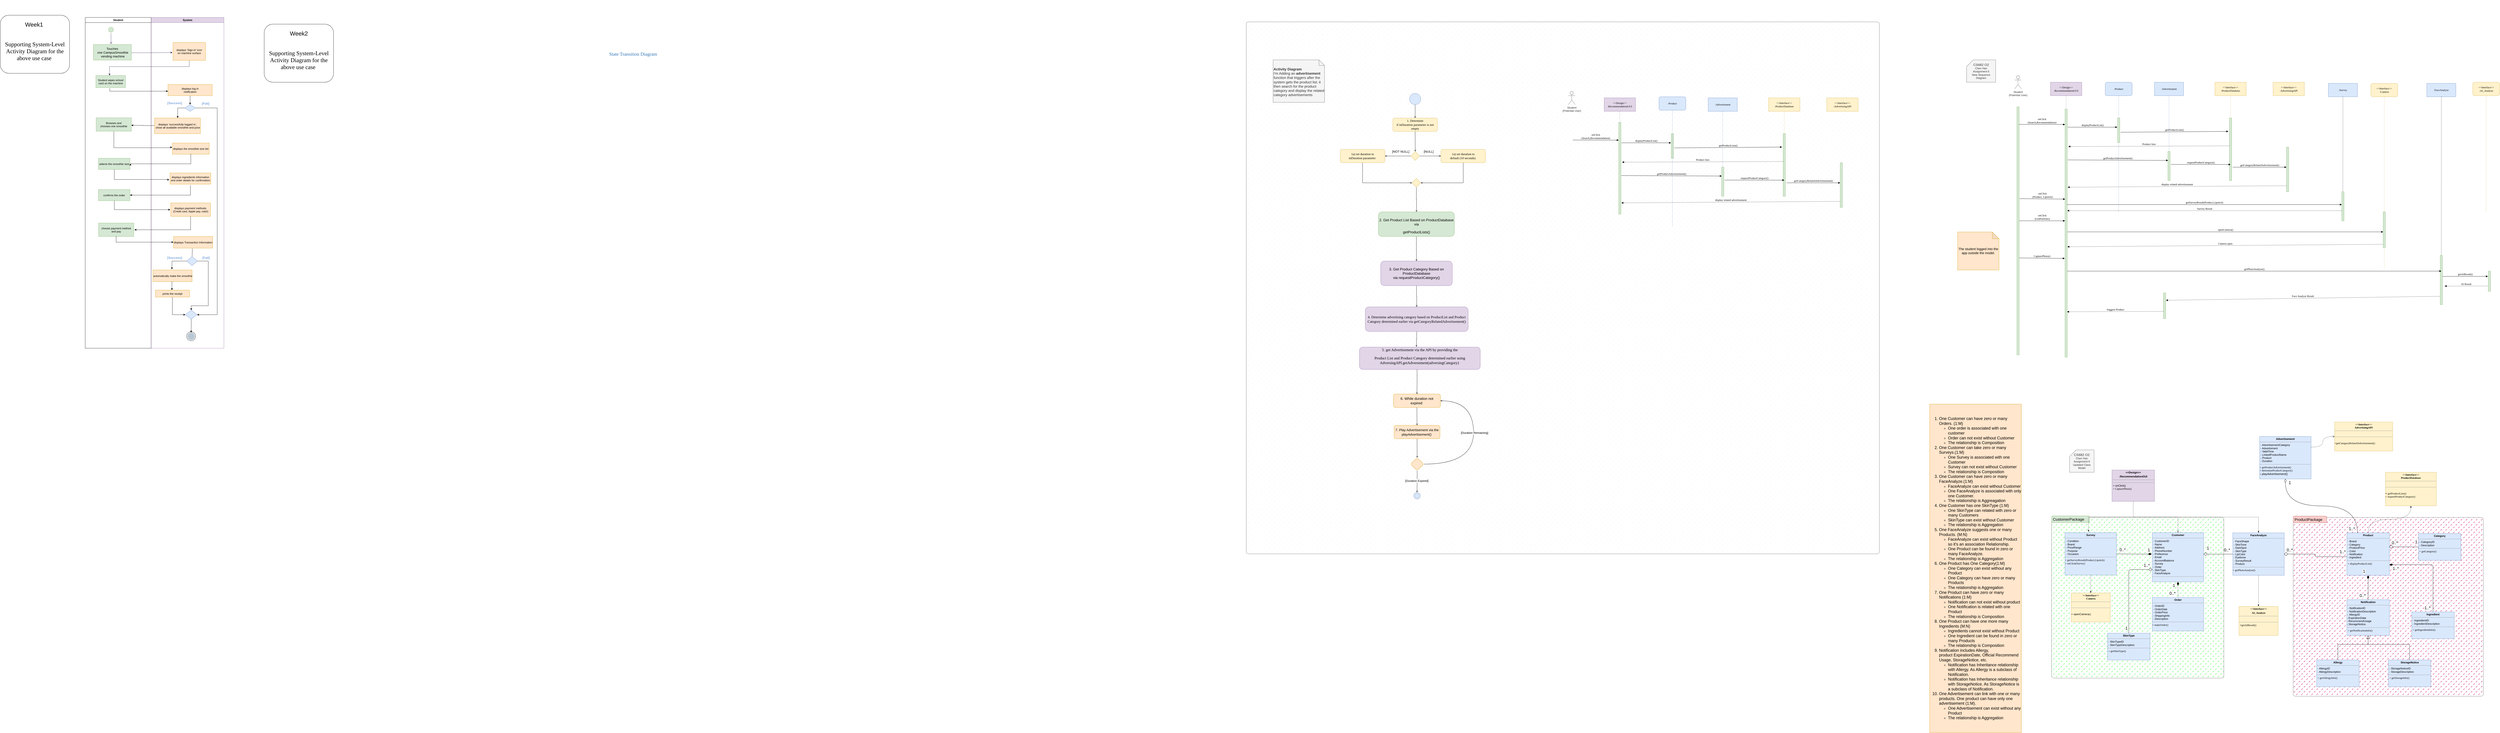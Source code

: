 <mxfile version="20.6.2" type="github">
  <diagram id="REnvq3MdzOUa8MUx4Fpn" name="Page-1">
    <mxGraphModel dx="2570" dy="1998" grid="1" gridSize="10" guides="1" tooltips="1" connect="1" arrows="1" fold="1" page="1" pageScale="1" pageWidth="850" pageHeight="1100" math="0" shadow="0">
      <root>
        <mxCell id="0" />
        <mxCell id="1" parent="0" />
        <mxCell id="kQRudNXlddTaxEOj3tkt-50" value="Student" style="swimlane;whiteSpace=wrap" vertex="1" parent="1">
          <mxGeometry x="-430" y="60" width="294.5" height="1480" as="geometry" />
        </mxCell>
        <mxCell id="kQRudNXlddTaxEOj3tkt-51" value="" style="ellipse;shape=startState;fillColor=#d5e8d4;strokeColor=#82b366;" vertex="1" parent="kQRudNXlddTaxEOj3tkt-50">
          <mxGeometry x="100" y="40" width="30" height="30" as="geometry" />
        </mxCell>
        <mxCell id="kQRudNXlddTaxEOj3tkt-52" value="" style="edgeStyle=elbowEdgeStyle;elbow=horizontal;verticalAlign=bottom;endArrow=open;endSize=8;strokeColor=#432D57;endFill=1;rounded=0;fillColor=#76608a;entryX=0.469;entryY=-0.025;entryDx=0;entryDy=0;entryPerimeter=0;exitX=0.5;exitY=1;exitDx=0;exitDy=0;" edge="1" parent="kQRudNXlddTaxEOj3tkt-50" source="kQRudNXlddTaxEOj3tkt-51" target="kQRudNXlddTaxEOj3tkt-53">
          <mxGeometry x="100" y="40" as="geometry">
            <mxPoint x="115" y="110" as="targetPoint" />
            <mxPoint x="116" y="71" as="sourcePoint" />
          </mxGeometry>
        </mxCell>
        <mxCell id="kQRudNXlddTaxEOj3tkt-53" value="Touches&#xa; one CampusSmoothie&#xa; vending machine" style="fontSize=14;fillColor=#d5e8d4;strokeColor=#82b366;" vertex="1" parent="kQRudNXlddTaxEOj3tkt-50">
          <mxGeometry x="36.25" y="121" width="170" height="70" as="geometry" />
        </mxCell>
        <mxCell id="kQRudNXlddTaxEOj3tkt-54" value="Student wipes school &#xa;card on the machine" style="fillColor=#d5e8d4;strokeColor=#82b366;" vertex="1" parent="kQRudNXlddTaxEOj3tkt-50">
          <mxGeometry x="47.5" y="260" width="132.5" height="54" as="geometry" />
        </mxCell>
        <mxCell id="kQRudNXlddTaxEOj3tkt-55" value="Browses and &#xa;chooses one smoothie" style="fillColor=#d5e8d4;strokeColor=#82b366;" vertex="1" parent="kQRudNXlddTaxEOj3tkt-50">
          <mxGeometry x="48.75" y="449" width="157.5" height="60" as="geometry" />
        </mxCell>
        <mxCell id="kQRudNXlddTaxEOj3tkt-56" value="choose payment method &#xa;and pay" style="fillColor=#d5e8d4;strokeColor=#82b366;" vertex="1" parent="kQRudNXlddTaxEOj3tkt-50">
          <mxGeometry x="59.75" y="920" width="157.5" height="60" as="geometry" />
        </mxCell>
        <mxCell id="kQRudNXlddTaxEOj3tkt-57" value="selects the smoothie size" style="fillColor=#d5e8d4;strokeColor=#82b366;" vertex="1" parent="kQRudNXlddTaxEOj3tkt-50">
          <mxGeometry x="58.75" y="630" width="141.25" height="50" as="geometry" />
        </mxCell>
        <mxCell id="kQRudNXlddTaxEOj3tkt-58" value="confirms the order" style="fillColor=#d5e8d4;strokeColor=#82b366;" vertex="1" parent="kQRudNXlddTaxEOj3tkt-50">
          <mxGeometry x="58.75" y="770" width="141.25" height="50" as="geometry" />
        </mxCell>
        <mxCell id="kQRudNXlddTaxEOj3tkt-59" value="System" style="swimlane;whiteSpace=wrap;fillColor=#e1d5e7;strokeColor=#9673a6;" vertex="1" parent="1">
          <mxGeometry x="-135" y="60" width="325" height="1480" as="geometry" />
        </mxCell>
        <mxCell id="kQRudNXlddTaxEOj3tkt-60" value="displays ‘Sign-in’ icon &#xa;on machine surface" style="fillColor=#ffe6cc;strokeColor=#d79b00;" vertex="1" parent="kQRudNXlddTaxEOj3tkt-59">
          <mxGeometry x="97.5" y="112" width="145" height="80" as="geometry" />
        </mxCell>
        <mxCell id="kQRudNXlddTaxEOj3tkt-61" value="" style="edgeStyle=orthogonalEdgeStyle;rounded=0;orthogonalLoop=1;jettySize=auto;html=1;fontSize=14;" edge="1" parent="kQRudNXlddTaxEOj3tkt-59" source="kQRudNXlddTaxEOj3tkt-62" target="kQRudNXlddTaxEOj3tkt-75">
          <mxGeometry relative="1" as="geometry" />
        </mxCell>
        <mxCell id="kQRudNXlddTaxEOj3tkt-62" value="displays log in&#xa;notification" style="fillColor=#ffe6cc;strokeColor=#d79b00;" vertex="1" parent="kQRudNXlddTaxEOj3tkt-59">
          <mxGeometry x="75" y="300" width="197.5" height="50" as="geometry" />
        </mxCell>
        <mxCell id="kQRudNXlddTaxEOj3tkt-63" value="displays payment methods.&#xa;(Credit card, Apple pay, cash)" style="fillColor=#ffe6cc;strokeColor=#d79b00;" vertex="1" parent="kQRudNXlddTaxEOj3tkt-59">
          <mxGeometry x="87.5" y="830" width="177.5" height="60" as="geometry" />
        </mxCell>
        <mxCell id="kQRudNXlddTaxEOj3tkt-64" style="edgeStyle=orthogonalEdgeStyle;rounded=0;orthogonalLoop=1;jettySize=auto;html=1;fontSize=14;startArrow=none;entryX=0.486;entryY=-0.058;entryDx=0;entryDy=0;entryPerimeter=0;exitX=0;exitY=0.5;exitDx=0;exitDy=0;" edge="1" parent="kQRudNXlddTaxEOj3tkt-59" source="kQRudNXlddTaxEOj3tkt-69" target="kQRudNXlddTaxEOj3tkt-67">
          <mxGeometry relative="1" as="geometry">
            <mxPoint x="114.7" y="1130" as="targetPoint" />
          </mxGeometry>
        </mxCell>
        <mxCell id="kQRudNXlddTaxEOj3tkt-65" value="displays Transaction Information" style="fillColor=#ffe6cc;strokeColor=#d79b00;" vertex="1" parent="kQRudNXlddTaxEOj3tkt-59">
          <mxGeometry x="100" y="980" width="175" height="52" as="geometry" />
        </mxCell>
        <mxCell id="kQRudNXlddTaxEOj3tkt-66" value="" style="edgeStyle=orthogonalEdgeStyle;rounded=0;orthogonalLoop=1;jettySize=auto;html=1;fontSize=14;fontColor=#7EA6E0;exitX=0.497;exitY=1.038;exitDx=0;exitDy=0;exitPerimeter=0;entryX=0.484;entryY=0;entryDx=0;entryDy=0;entryPerimeter=0;" edge="1" parent="kQRudNXlddTaxEOj3tkt-59" source="kQRudNXlddTaxEOj3tkt-67" target="kQRudNXlddTaxEOj3tkt-86">
          <mxGeometry relative="1" as="geometry" />
        </mxCell>
        <mxCell id="kQRudNXlddTaxEOj3tkt-67" value=" automatically make the smoothie" style="fillColor=#ffe6cc;strokeColor=#d79b00;" vertex="1" parent="kQRudNXlddTaxEOj3tkt-59">
          <mxGeometry x="7.5" y="1130" width="175" height="52" as="geometry" />
        </mxCell>
        <mxCell id="kQRudNXlddTaxEOj3tkt-68" style="edgeStyle=orthogonalEdgeStyle;rounded=0;orthogonalLoop=1;jettySize=auto;html=1;exitX=1;exitY=0.5;exitDx=0;exitDy=0;entryX=0.5;entryY=0;entryDx=0;entryDy=0;fontSize=14;fontColor=#7EA6E0;" edge="1" parent="kQRudNXlddTaxEOj3tkt-59" source="kQRudNXlddTaxEOj3tkt-69" target="kQRudNXlddTaxEOj3tkt-80">
          <mxGeometry relative="1" as="geometry">
            <Array as="points">
              <mxPoint x="255" y="1090" />
              <mxPoint x="255" y="1290" />
              <mxPoint x="179" y="1290" />
            </Array>
          </mxGeometry>
        </mxCell>
        <mxCell id="kQRudNXlddTaxEOj3tkt-69" value="" style="rhombus;fillColor=#dae8fc;strokeColor=#6c8ebf;" vertex="1" parent="kQRudNXlddTaxEOj3tkt-59">
          <mxGeometry x="158.4" y="1070" width="48.5" height="40" as="geometry" />
        </mxCell>
        <mxCell id="kQRudNXlddTaxEOj3tkt-70" value="" style="edgeStyle=orthogonalEdgeStyle;rounded=0;orthogonalLoop=1;jettySize=auto;html=1;fontSize=14;endArrow=none;exitX=0.477;exitY=1.038;exitDx=0;exitDy=0;exitPerimeter=0;" edge="1" parent="kQRudNXlddTaxEOj3tkt-59" source="kQRudNXlddTaxEOj3tkt-65" target="kQRudNXlddTaxEOj3tkt-69">
          <mxGeometry relative="1" as="geometry">
            <mxPoint x="178" y="980" as="sourcePoint" />
            <mxPoint x="622.5" y="1140" as="targetPoint" />
          </mxGeometry>
        </mxCell>
        <mxCell id="kQRudNXlddTaxEOj3tkt-71" value="" style="ellipse;whiteSpace=wrap;html=1;aspect=fixed;fontSize=14;strokeColor=default;movable=1;resizable=1;rotatable=1;deletable=1;editable=1;connectable=1;" vertex="1" parent="kQRudNXlddTaxEOj3tkt-59">
          <mxGeometry x="158.4" y="1406.65" width="40" height="40" as="geometry" />
        </mxCell>
        <mxCell id="kQRudNXlddTaxEOj3tkt-72" value="displays ‘successfully logged in’,&#xa; show all available smoothie and juice" style="fillColor=#ffe6cc;strokeColor=#d79b00;" vertex="1" parent="kQRudNXlddTaxEOj3tkt-59">
          <mxGeometry x="15" y="450" width="205" height="70" as="geometry" />
        </mxCell>
        <mxCell id="kQRudNXlddTaxEOj3tkt-73" style="edgeStyle=orthogonalEdgeStyle;rounded=0;orthogonalLoop=1;jettySize=auto;html=1;exitX=0;exitY=0.5;exitDx=0;exitDy=0;fontSize=14;fontColor=#7EA6E0;" edge="1" parent="kQRudNXlddTaxEOj3tkt-59" source="kQRudNXlddTaxEOj3tkt-75">
          <mxGeometry relative="1" as="geometry">
            <mxPoint x="118" y="450" as="targetPoint" />
          </mxGeometry>
        </mxCell>
        <mxCell id="kQRudNXlddTaxEOj3tkt-74" style="edgeStyle=orthogonalEdgeStyle;rounded=0;orthogonalLoop=1;jettySize=auto;html=1;exitX=1;exitY=0.5;exitDx=0;exitDy=0;entryX=1;entryY=0.5;entryDx=0;entryDy=0;fontSize=14;fontColor=#7EA6E0;" edge="1" parent="kQRudNXlddTaxEOj3tkt-59" source="kQRudNXlddTaxEOj3tkt-75" target="kQRudNXlddTaxEOj3tkt-80">
          <mxGeometry relative="1" as="geometry">
            <Array as="points">
              <mxPoint x="295" y="405" />
              <mxPoint x="295" y="1330" />
            </Array>
          </mxGeometry>
        </mxCell>
        <mxCell id="kQRudNXlddTaxEOj3tkt-75" value="" style="rhombus;fillColor=#dae8fc;strokeColor=#6c8ebf;" vertex="1" parent="kQRudNXlddTaxEOj3tkt-59">
          <mxGeometry x="149.93" y="390" width="47.63" height="30" as="geometry" />
        </mxCell>
        <mxCell id="kQRudNXlddTaxEOj3tkt-76" value="&lt;b&gt;&lt;font color=&quot;#7ea6e0&quot;&gt;[Success]&lt;/font&gt;&lt;/b&gt;" style="text;html=1;strokeColor=none;fillColor=none;align=center;verticalAlign=middle;whiteSpace=wrap;rounded=0;fontSize=14;" vertex="1" parent="kQRudNXlddTaxEOj3tkt-59">
          <mxGeometry x="75" y="368" width="60" height="30" as="geometry" />
        </mxCell>
        <mxCell id="kQRudNXlddTaxEOj3tkt-77" value="&lt;b&gt;&lt;font color=&quot;#7ea6e0&quot;&gt;[Fail]&lt;/font&gt;&lt;/b&gt;" style="text;html=1;strokeColor=none;fillColor=none;align=center;verticalAlign=middle;whiteSpace=wrap;rounded=0;fontSize=14;" vertex="1" parent="kQRudNXlddTaxEOj3tkt-59">
          <mxGeometry x="212.5" y="370" width="60" height="30" as="geometry" />
        </mxCell>
        <mxCell id="kQRudNXlddTaxEOj3tkt-78" value="&lt;b&gt;&lt;font color=&quot;#7ea6e0&quot;&gt;[Success]&lt;/font&gt;&lt;/b&gt;" style="text;html=1;strokeColor=none;fillColor=none;align=center;verticalAlign=middle;whiteSpace=wrap;rounded=0;fontSize=14;" vertex="1" parent="kQRudNXlddTaxEOj3tkt-59">
          <mxGeometry x="75" y="1060" width="60" height="30" as="geometry" />
        </mxCell>
        <mxCell id="kQRudNXlddTaxEOj3tkt-79" value="" style="edgeStyle=orthogonalEdgeStyle;rounded=0;orthogonalLoop=1;jettySize=auto;html=1;fontSize=14;fontColor=#7EA6E0;entryX=0.5;entryY=0;entryDx=0;entryDy=0;" edge="1" parent="kQRudNXlddTaxEOj3tkt-59" source="kQRudNXlddTaxEOj3tkt-80" target="kQRudNXlddTaxEOj3tkt-82">
          <mxGeometry relative="1" as="geometry">
            <mxPoint x="178" y="1370" as="targetPoint" />
          </mxGeometry>
        </mxCell>
        <mxCell id="kQRudNXlddTaxEOj3tkt-80" value="" style="rhombus;fillColor=#dae8fc;strokeColor=#6c8ebf;" vertex="1" parent="kQRudNXlddTaxEOj3tkt-59">
          <mxGeometry x="152.68" y="1310" width="52.32" height="40" as="geometry" />
        </mxCell>
        <mxCell id="kQRudNXlddTaxEOj3tkt-81" value="&lt;b&gt;&lt;font color=&quot;#7ea6e0&quot;&gt;[Fail]&lt;/font&gt;&lt;/b&gt;" style="text;html=1;strokeColor=none;fillColor=none;align=center;verticalAlign=middle;whiteSpace=wrap;rounded=0;fontSize=14;rotation=0;" vertex="1" parent="kQRudNXlddTaxEOj3tkt-59">
          <mxGeometry x="215" y="1060" width="60" height="30" as="geometry" />
        </mxCell>
        <mxCell id="kQRudNXlddTaxEOj3tkt-82" value="" style="ellipse;whiteSpace=wrap;html=1;aspect=fixed;fontSize=14;strokeColor=none;fillColor=#bac8d3;movable=1;resizable=1;rotatable=1;deletable=1;editable=1;connectable=1;" vertex="1" parent="kQRudNXlddTaxEOj3tkt-59">
          <mxGeometry x="161.85" y="1410" width="33.31" height="33.31" as="geometry" />
        </mxCell>
        <mxCell id="kQRudNXlddTaxEOj3tkt-83" value="displays the smoothie size list" style="fillColor=#ffe6cc;strokeColor=#d79b00;" vertex="1" parent="kQRudNXlddTaxEOj3tkt-59">
          <mxGeometry x="94.25" y="562" width="165" height="50" as="geometry" />
        </mxCell>
        <mxCell id="kQRudNXlddTaxEOj3tkt-84" value="displays ingredients information &#xa;and order details for confirmation" style="fillColor=#ffe6cc;strokeColor=#d79b00;" vertex="1" parent="kQRudNXlddTaxEOj3tkt-59">
          <mxGeometry x="84" y="696" width="182.5" height="50" as="geometry" />
        </mxCell>
        <mxCell id="kQRudNXlddTaxEOj3tkt-85" style="edgeStyle=orthogonalEdgeStyle;rounded=0;orthogonalLoop=1;jettySize=auto;html=1;entryX=0;entryY=0.5;entryDx=0;entryDy=0;fontSize=14;fontColor=#7EA6E0;exitX=0.497;exitY=1;exitDx=0;exitDy=0;exitPerimeter=0;" edge="1" parent="kQRudNXlddTaxEOj3tkt-59" source="kQRudNXlddTaxEOj3tkt-86" target="kQRudNXlddTaxEOj3tkt-80">
          <mxGeometry relative="1" as="geometry" />
        </mxCell>
        <mxCell id="kQRudNXlddTaxEOj3tkt-86" value="prints the receipt" style="fillColor=#ffe6cc;strokeColor=#d79b00;" vertex="1" parent="kQRudNXlddTaxEOj3tkt-59">
          <mxGeometry x="18.75" y="1220" width="152.5" height="31" as="geometry" />
        </mxCell>
        <mxCell id="kQRudNXlddTaxEOj3tkt-87" style="edgeStyle=orthogonalEdgeStyle;rounded=0;orthogonalLoop=1;jettySize=auto;html=1;fontSize=14;fillColor=#76608a;strokeColor=#432D57;exitX=1.001;exitY=0.529;exitDx=0;exitDy=0;exitPerimeter=0;" edge="1" parent="1" source="kQRudNXlddTaxEOj3tkt-53">
          <mxGeometry relative="1" as="geometry">
            <mxPoint x="-210" y="317" as="sourcePoint" />
            <mxPoint x="-40" y="217" as="targetPoint" />
          </mxGeometry>
        </mxCell>
        <mxCell id="kQRudNXlddTaxEOj3tkt-88" style="edgeStyle=orthogonalEdgeStyle;rounded=0;orthogonalLoop=1;jettySize=auto;html=1;fontSize=14;exitX=0.461;exitY=1.077;exitDx=0;exitDy=0;exitPerimeter=0;" edge="1" parent="1" source="kQRudNXlddTaxEOj3tkt-54">
          <mxGeometry relative="1" as="geometry">
            <mxPoint x="-300" y="375" as="sourcePoint" />
            <mxPoint x="-60" y="390" as="targetPoint" />
            <Array as="points">
              <mxPoint x="-320" y="378" />
              <mxPoint x="-320" y="390" />
            </Array>
          </mxGeometry>
        </mxCell>
        <mxCell id="kQRudNXlddTaxEOj3tkt-89" value="" style="edgeStyle=orthogonalEdgeStyle;rounded=0;orthogonalLoop=1;jettySize=auto;html=1;fontSize=14;fontColor=#7EA6E0;exitX=-0.007;exitY=0.486;exitDx=0;exitDy=0;exitPerimeter=0;entryX=0.998;entryY=0.562;entryDx=0;entryDy=0;entryPerimeter=0;" edge="1" parent="1" source="kQRudNXlddTaxEOj3tkt-72" target="kQRudNXlddTaxEOj3tkt-55">
          <mxGeometry relative="1" as="geometry">
            <mxPoint x="-220" y="540" as="targetPoint" />
          </mxGeometry>
        </mxCell>
        <mxCell id="kQRudNXlddTaxEOj3tkt-90" style="edgeStyle=orthogonalEdgeStyle;rounded=0;orthogonalLoop=1;jettySize=auto;html=1;fontSize=14;fontColor=#7EA6E0;entryX=-0.005;entryY=0.38;entryDx=0;entryDy=0;entryPerimeter=0;" edge="1" parent="1" target="kQRudNXlddTaxEOj3tkt-83">
          <mxGeometry relative="1" as="geometry">
            <mxPoint x="-302" y="570" as="sourcePoint" />
            <Array as="points">
              <mxPoint x="-302" y="643" />
              <mxPoint x="-45" y="643" />
              <mxPoint x="-45" y="641" />
            </Array>
          </mxGeometry>
        </mxCell>
        <mxCell id="kQRudNXlddTaxEOj3tkt-91" style="edgeStyle=orthogonalEdgeStyle;rounded=0;orthogonalLoop=1;jettySize=auto;html=1;fontSize=14;fontColor=#7EA6E0;entryX=1.011;entryY=0.48;entryDx=0;entryDy=0;entryPerimeter=0;" edge="1" parent="1" target="kQRudNXlddTaxEOj3tkt-57">
          <mxGeometry relative="1" as="geometry">
            <mxPoint x="42" y="670" as="sourcePoint" />
            <Array as="points">
              <mxPoint x="42" y="715" />
            </Array>
          </mxGeometry>
        </mxCell>
        <mxCell id="kQRudNXlddTaxEOj3tkt-92" style="edgeStyle=orthogonalEdgeStyle;rounded=0;orthogonalLoop=1;jettySize=auto;html=1;fontSize=14;fontColor=#7EA6E0;entryX=-0.019;entryY=0.6;entryDx=0;entryDy=0;entryPerimeter=0;" edge="1" parent="1" target="kQRudNXlddTaxEOj3tkt-84">
          <mxGeometry relative="1" as="geometry">
            <mxPoint x="-300" y="740" as="sourcePoint" />
            <Array as="points">
              <mxPoint x="-300" y="785" />
              <mxPoint x="-58" y="785" />
            </Array>
          </mxGeometry>
        </mxCell>
        <mxCell id="kQRudNXlddTaxEOj3tkt-93" style="edgeStyle=orthogonalEdgeStyle;rounded=0;orthogonalLoop=1;jettySize=auto;html=1;fontSize=14;fontColor=#7EA6E0;" edge="1" parent="1">
          <mxGeometry relative="1" as="geometry">
            <mxPoint x="40" y="810" as="sourcePoint" />
            <mxPoint x="-230" y="855" as="targetPoint" />
            <Array as="points">
              <mxPoint x="40" y="855" />
            </Array>
          </mxGeometry>
        </mxCell>
        <mxCell id="kQRudNXlddTaxEOj3tkt-94" style="edgeStyle=orthogonalEdgeStyle;rounded=0;orthogonalLoop=1;jettySize=auto;html=1;fontSize=14;fontColor=#7EA6E0;" edge="1" parent="1">
          <mxGeometry relative="1" as="geometry">
            <mxPoint x="-300" y="880" as="sourcePoint" />
            <mxPoint x="-50" y="920" as="targetPoint" />
            <Array as="points">
              <mxPoint x="-300" y="920" />
            </Array>
          </mxGeometry>
        </mxCell>
        <mxCell id="kQRudNXlddTaxEOj3tkt-95" style="edgeStyle=orthogonalEdgeStyle;rounded=0;orthogonalLoop=1;jettySize=auto;html=1;fontSize=14;fontColor=#7EA6E0;" edge="1" parent="1">
          <mxGeometry relative="1" as="geometry">
            <mxPoint x="41" y="950" as="sourcePoint" />
            <mxPoint x="-210" y="1010" as="targetPoint" />
            <Array as="points">
              <mxPoint x="41" y="1010" />
            </Array>
          </mxGeometry>
        </mxCell>
        <mxCell id="kQRudNXlddTaxEOj3tkt-96" style="edgeStyle=orthogonalEdgeStyle;rounded=0;orthogonalLoop=1;jettySize=auto;html=1;fontSize=14;fontColor=#7EA6E0;entryX=-0.003;entryY=0.49;entryDx=0;entryDy=0;entryPerimeter=0;" edge="1" parent="1" target="kQRudNXlddTaxEOj3tkt-65">
          <mxGeometry relative="1" as="geometry">
            <mxPoint x="-290" y="1040" as="sourcePoint" />
            <mxPoint x="-50" y="1066" as="targetPoint" />
            <Array as="points">
              <mxPoint x="-292" y="1040" />
              <mxPoint x="-292" y="1066" />
            </Array>
          </mxGeometry>
        </mxCell>
        <mxCell id="kQRudNXlddTaxEOj3tkt-97" style="edgeStyle=orthogonalEdgeStyle;rounded=0;orthogonalLoop=1;jettySize=auto;html=1;fontSize=14;exitX=0.5;exitY=1.009;exitDx=0;exitDy=0;exitPerimeter=0;fillColor=#76608a;strokeColor=#432D57;entryX=0.461;entryY=0;entryDx=0;entryDy=0;entryPerimeter=0;" edge="1" parent="1" source="kQRudNXlddTaxEOj3tkt-60" target="kQRudNXlddTaxEOj3tkt-54">
          <mxGeometry relative="1" as="geometry">
            <mxPoint x="-300" y="310" as="targetPoint" />
            <Array as="points">
              <mxPoint x="35" y="280" />
              <mxPoint x="-321" y="280" />
            </Array>
          </mxGeometry>
        </mxCell>
        <mxCell id="kQRudNXlddTaxEOj3tkt-98" value="&lt;font style=&quot;font-size: 26px;&quot;&gt;&lt;br&gt;		&lt;br&gt;	&lt;br&gt;	Week1&amp;nbsp;&lt;br&gt;		&lt;/font&gt;&lt;div style=&quot;font-size: 26px;&quot; title=&quot;Page 6&quot; class=&quot;page&quot;&gt;&lt;div style=&quot;&quot; class=&quot;layoutArea&quot;&gt;&lt;div class=&quot;column&quot;&gt;&lt;font style=&quot;font-size: 26px;&quot;&gt;&lt;br&gt;					&lt;/font&gt;&lt;p&gt;&lt;span style=&quot;font-family: Calibri;&quot;&gt;&lt;font style=&quot;font-size: 26px;&quot;&gt;Supporting System-Level Activity Diagram for the above use case&amp;nbsp;&lt;/font&gt;&lt;/span&gt;&lt;/p&gt;&lt;font style=&quot;font-size: 26px;&quot;&gt;&lt;br&gt;				&lt;/font&gt;&lt;/div&gt;&lt;font style=&quot;font-size: 26px;&quot;&gt;&lt;br&gt;			&lt;/font&gt;&lt;/div&gt;&lt;br&gt;		&lt;/div&gt;" style="rounded=1;whiteSpace=wrap;html=1;" vertex="1" parent="1">
          <mxGeometry x="-810" y="50" width="310" height="260" as="geometry" />
        </mxCell>
        <mxCell id="kQRudNXlddTaxEOj3tkt-99" value="&lt;font style=&quot;font-size: 26px;&quot;&gt;&lt;br&gt;		&lt;br&gt;	&lt;br&gt;	Week2&lt;br&gt;		&lt;/font&gt;&lt;div style=&quot;font-size: 26px;&quot; title=&quot;Page 6&quot; class=&quot;page&quot;&gt;&lt;div style=&quot;&quot; class=&quot;layoutArea&quot;&gt;&lt;div class=&quot;column&quot;&gt;&lt;font style=&quot;font-size: 26px;&quot;&gt;&lt;br&gt;					&lt;/font&gt;&lt;p&gt;&lt;span style=&quot;font-family: Calibri;&quot;&gt;&lt;font style=&quot;font-size: 26px;&quot;&gt;Supporting System-Level Activity Diagram for the above use case&amp;nbsp;&lt;/font&gt;&lt;/span&gt;&lt;/p&gt;&lt;font style=&quot;font-size: 26px;&quot;&gt;&lt;br&gt;				&lt;/font&gt;&lt;/div&gt;&lt;font style=&quot;font-size: 26px;&quot;&gt;&lt;br&gt;			&lt;/font&gt;&lt;/div&gt;&lt;br&gt;		&lt;/div&gt;" style="rounded=1;whiteSpace=wrap;html=1;" vertex="1" parent="1">
          <mxGeometry x="370" y="90" width="310" height="260" as="geometry" />
        </mxCell>
        <mxCell id="kQRudNXlddTaxEOj3tkt-100" value="&lt;div title=&quot;Page 5&quot; class=&quot;page&quot;&gt;&#xa;			&lt;div class=&quot;layoutArea&quot;&gt;&#xa;				&lt;div class=&quot;column&quot;&gt;&#xa;					&lt;p&gt;&lt;span style=&quot;font-size: 16.0pt; font-family: &#39;Calibri&#39;; font-weight: 300; color: rgb(18.039%, 45.49%, 70.98%)&quot;&gt;State Transition Diagram&#xa;&lt;/span&gt;&lt;/p&gt;&#xa;				&lt;/div&gt;&#xa;			&lt;/div&gt;&#xa;		&lt;/div&gt;" style="text;whiteSpace=wrap;html=1;" vertex="1" parent="1">
          <mxGeometry x="1910" y="150" width="240" height="160" as="geometry" />
        </mxCell>
        <mxCell id="kQRudNXlddTaxEOj3tkt-101" value="" style="shape=mxgraph.mockup.containers.marginRect;rectMarginTop=10;strokeColor=#666666;strokeWidth=1;dashed=0;rounded=1;arcSize=5;recursiveResize=0;labelBackgroundColor=none;sketch=0;fillStyle=dashed;fillColor=#f5f5f5;fontColor=#333333;" vertex="1" parent="1">
          <mxGeometry x="4760" y="70" width="2830" height="2390" as="geometry" />
        </mxCell>
        <mxCell id="kQRudNXlddTaxEOj3tkt-102" value="" style="shape=mxgraph.mockup.containers.marginRect;rectMarginTop=10;strokeColor=#666666;strokeWidth=1;dashed=0;rounded=1;arcSize=5;recursiveResize=0;labelBackgroundColor=none;sketch=0;fillStyle=dashed;fontColor=#A680B8;fillColor=#CC0066;gradientColor=none;" vertex="1" parent="1">
          <mxGeometry x="9440" y="2287" width="850" height="810" as="geometry" />
        </mxCell>
        <mxCell id="kQRudNXlddTaxEOj3tkt-103" value="ProductPackage" style="shape=rect;strokeColor=#b85450;fillColor=#f8cecc;strokeWidth=1;dashed=0;rounded=1;arcSize=20;fontSize=17;spacing=2;spacingTop=-2;align=left;autosize=1;spacingLeft=4;resizeWidth=0;resizeHeight=0;perimeter=none;labelBackgroundColor=none;sketch=0;fillStyle=auto;labelBorderColor=none;" vertex="1" parent="kQRudNXlddTaxEOj3tkt-102">
          <mxGeometry y="4" width="150" height="30" as="geometry" />
        </mxCell>
        <mxCell id="kQRudNXlddTaxEOj3tkt-104" value="" style="shape=mxgraph.mockup.containers.marginRect;rectMarginTop=10;strokeColor=#666666;strokeWidth=1;dashed=0;rounded=1;arcSize=5;recursiveResize=0;labelBackgroundColor=none;sketch=0;fillStyle=dashed;fontColor=#A680B8;fillColor=#33FF33;gradientColor=none;" vertex="1" parent="1">
          <mxGeometry x="8360" y="2286" width="770" height="730" as="geometry" />
        </mxCell>
        <mxCell id="kQRudNXlddTaxEOj3tkt-105" value="CustomerPackage" style="shape=rect;strokeColor=#82b366;fillColor=#d5e8d4;strokeWidth=1;dashed=0;rounded=1;arcSize=20;fontSize=17;spacing=2;spacingTop=-2;align=left;autosize=1;spacingLeft=4;resizeWidth=0;resizeHeight=0;perimeter=none;labelBackgroundColor=none;sketch=0;fillStyle=auto;labelBorderColor=none;" vertex="1" parent="kQRudNXlddTaxEOj3tkt-104">
          <mxGeometry y="4" width="170" height="30" as="geometry" />
        </mxCell>
        <mxCell id="kQRudNXlddTaxEOj3tkt-106" style="edgeStyle=orthogonalEdgeStyle;orthogonalLoop=1;jettySize=auto;html=1;entryX=0.457;entryY=-0.018;entryDx=0;entryDy=0;entryPerimeter=0;fontFamily=Helvetica;fontSize=11;startArrow=none;startFill=0;endArrow=classicThin;endFill=1;dashed=1;rounded=0;" edge="1" parent="1" source="kQRudNXlddTaxEOj3tkt-109" target="kQRudNXlddTaxEOj3tkt-112">
          <mxGeometry relative="1" as="geometry" />
        </mxCell>
        <mxCell id="kQRudNXlddTaxEOj3tkt-107" style="edgeStyle=orthogonalEdgeStyle;orthogonalLoop=1;jettySize=auto;html=1;entryX=0.5;entryY=0;entryDx=0;entryDy=0;dashed=1;fontFamily=Helvetica;fontSize=11;startArrow=none;startFill=0;endArrow=classicThin;endFill=1;rounded=0;exitX=0.5;exitY=1;exitDx=0;exitDy=0;" edge="1" parent="1" source="kQRudNXlddTaxEOj3tkt-109" target="kQRudNXlddTaxEOj3tkt-114">
          <mxGeometry relative="1" as="geometry" />
        </mxCell>
        <mxCell id="kQRudNXlddTaxEOj3tkt-108" style="edgeStyle=orthogonalEdgeStyle;rounded=0;orthogonalLoop=1;jettySize=auto;html=1;entryX=0.5;entryY=0;entryDx=0;entryDy=0;fontSize=17;startArrow=none;startFill=0;endArrow=openThin;endFill=0;dashed=1;" edge="1" parent="1" source="kQRudNXlddTaxEOj3tkt-109" target="kQRudNXlddTaxEOj3tkt-120">
          <mxGeometry relative="1" as="geometry" />
        </mxCell>
        <mxCell id="kQRudNXlddTaxEOj3tkt-109" value="&lt;p style=&quot;text-align: center; margin: 4px 0px 0px;&quot;&gt;&lt;span style=&quot;font-weight: 700;&quot;&gt;&amp;lt;&amp;lt;Design&amp;gt;&amp;gt;&lt;/span&gt;&lt;/p&gt;&lt;p style=&quot;text-align: center; margin: 4px 0px 0px;&quot;&gt;&lt;span style=&quot;font-weight: 700; background-color: initial;&quot;&gt;:RecommendationGUI&lt;/span&gt;&lt;/p&gt;&lt;hr size=&quot;1&quot;&gt;&lt;p&gt;&lt;/p&gt;&lt;p&gt;&lt;/p&gt;&lt;hr size=&quot;1&quot;&gt;&lt;p style=&quot;margin:0px;margin-left:4px;&quot;&gt;+&amp;nbsp;onClick()&lt;br&gt;&lt;/p&gt;&lt;p style=&quot;margin:0px;margin-left:4px;&quot;&gt;&lt;span style=&quot;font-family: Verdana; text-align: center;&quot;&gt;+ CapturePhoto()&lt;/span&gt;&lt;br&gt;&lt;/p&gt;&lt;div style=&quot;padding: 0px; margin: 0px;&quot;&gt;&lt;br style=&quot;padding: 0px; margin: 0px;&quot;&gt;&lt;/div&gt;" style="verticalAlign=top;align=left;overflow=fill;fontSize=12;fontFamily=Helvetica;html=1;rounded=0;fillStyle=solid;strokeColor=#9673a6;fillColor=#e1d5e7;" vertex="1" parent="1">
          <mxGeometry x="8630" y="2085" width="190" height="140" as="geometry" />
        </mxCell>
        <mxCell id="kQRudNXlddTaxEOj3tkt-110" style="edgeStyle=orthogonalEdgeStyle;orthogonalLoop=1;jettySize=auto;html=1;entryX=0.5;entryY=1;entryDx=0;entryDy=0;dashed=1;fontFamily=Helvetica;fontSize=11;startArrow=none;startFill=0;endArrow=classicThin;endFill=1;exitX=0.5;exitY=0;exitDx=0;exitDy=0;curved=1;" edge="1" parent="1" source="kQRudNXlddTaxEOj3tkt-111" target="kQRudNXlddTaxEOj3tkt-115">
          <mxGeometry relative="1" as="geometry" />
        </mxCell>
        <mxCell id="kQRudNXlddTaxEOj3tkt-111" value="&lt;p style=&quot;margin:0px;margin-top:4px;text-align:center;&quot;&gt;&lt;span style=&quot;font-weight: 700;&quot;&gt;Product&lt;/span&gt;&lt;br&gt;&lt;/p&gt;&lt;hr size=&quot;1&quot;&gt;&lt;p style=&quot;margin:0px;margin-left:4px;&quot;&gt;&lt;span style=&quot;background-color: initial;&quot;&gt;- Brand&amp;nbsp;&lt;/span&gt;&lt;br&gt;&lt;/p&gt;&lt;p style=&quot;margin:0px;margin-left:4px;&quot;&gt;- Category&lt;br style=&quot;padding: 0px; margin: 0px;&quot;&gt;- ProductPrice&lt;br style=&quot;padding: 0px; margin: 0px;&quot;&gt;- Color&lt;/p&gt;&lt;p style=&quot;margin:0px;margin-left:4px;&quot;&gt;- Notification&lt;/p&gt;&lt;p style=&quot;margin:0px;margin-left:4px;&quot;&gt;- Ingredient&lt;/p&gt;&lt;hr size=&quot;1&quot;&gt;&lt;p style=&quot;margin:0px;margin-left:4px;&quot;&gt;&lt;span style=&quot;font-family: Verdana; text-align: center;&quot;&gt;+ displayProductList()&lt;/span&gt;&lt;br&gt;&lt;/p&gt;" style="verticalAlign=top;align=left;overflow=fill;fontSize=12;fontFamily=Helvetica;html=1;rounded=0;fillStyle=solid;strokeColor=#6c8ebf;fillColor=#dae8fc;" vertex="1" parent="1">
          <mxGeometry x="9680" y="2366" width="190" height="190" as="geometry" />
        </mxCell>
        <mxCell id="kQRudNXlddTaxEOj3tkt-112" value="&lt;p style=&quot;margin:0px;margin-top:4px;text-align:center;&quot;&gt;&lt;b&gt;Survey&lt;/b&gt;&lt;/p&gt;&lt;hr size=&quot;1&quot;&gt;&lt;p style=&quot;margin:0px;margin-left:4px;&quot;&gt;&lt;span style=&quot;background-color: initial;&quot;&gt;- Condition&lt;br&gt;&lt;/span&gt;&lt;/p&gt;&lt;p style=&quot;margin:0px;margin-left:4px;&quot;&gt;&lt;span style=&quot;background-color: initial;&quot;&gt;- Brand&lt;/span&gt;&lt;/p&gt;&lt;p style=&quot;margin:0px;margin-left:4px;&quot;&gt;&lt;span style=&quot;background-color: initial;&quot;&gt;- PriceRange&lt;/span&gt;&lt;/p&gt;&lt;p style=&quot;margin:0px;margin-left:4px;&quot;&gt;&lt;span style=&quot;background-color: initial;&quot;&gt;- Purpose&lt;/span&gt;&lt;/p&gt;&lt;p style=&quot;margin:0px;margin-left:4px;&quot;&gt;&lt;span style=&quot;background-color: initial;&quot;&gt;- Occasion&lt;/span&gt;&lt;/p&gt;&lt;hr size=&quot;1&quot;&gt;&lt;p style=&quot;margin:0px;margin-left:4px;&quot;&gt;&lt;/p&gt;&lt;span style=&quot;font-family: Verdana; text-align: center;&quot;&gt;+ getSurveyResult(Product,Lipstick)&lt;br&gt;+&amp;nbsp;&lt;/span&gt;&lt;span style=&quot;font-family: Verdana; text-align: center;&quot;&gt;onClick&lt;/span&gt;&lt;span style=&quot;font-family: Verdana; text-align: center;&quot;&gt;(Survey)&lt;/span&gt;&lt;span style=&quot;font-family: Verdana; text-align: center;&quot;&gt;&lt;br&gt;&lt;/span&gt;" style="verticalAlign=top;align=left;overflow=fill;fontSize=12;fontFamily=Helvetica;html=1;rounded=0;fillStyle=solid;strokeColor=#6c8ebf;fillColor=#dae8fc;" vertex="1" parent="1">
          <mxGeometry x="8420" y="2365" width="230" height="190" as="geometry" />
        </mxCell>
        <mxCell id="kQRudNXlddTaxEOj3tkt-113" style="edgeStyle=orthogonalEdgeStyle;rounded=0;orthogonalLoop=1;jettySize=auto;html=1;exitX=0.5;exitY=1;exitDx=0;exitDy=0;dashed=1;fontFamily=Helvetica;fontSize=11;startArrow=none;startFill=0;endArrow=classicThin;endFill=1;entryX=0.5;entryY=0;entryDx=0;entryDy=0;" edge="1" parent="1" source="kQRudNXlddTaxEOj3tkt-114" target="kQRudNXlddTaxEOj3tkt-116">
          <mxGeometry relative="1" as="geometry">
            <mxPoint x="9343" y="2205" as="targetPoint" />
          </mxGeometry>
        </mxCell>
        <mxCell id="kQRudNXlddTaxEOj3tkt-114" value="&lt;p style=&quot;margin:0px;margin-top:4px;text-align:center;&quot;&gt;&lt;b&gt;FaceAnalyze&lt;/b&gt;&lt;/p&gt;&lt;hr size=&quot;1&quot;&gt;&lt;p style=&quot;margin:0px;margin-left:4px;&quot;&gt;- FaceShape&lt;br style=&quot;padding: 0px; margin: 0px;&quot;&gt;- SkinTone&lt;br style=&quot;padding: 0px; margin: 0px;&quot;&gt;- DarkSpot&lt;br style=&quot;padding: 0px; margin: 0px;&quot;&gt;- SkinType&lt;br style=&quot;padding: 0px; margin: 0px;&quot;&gt;- LipColor&lt;br style=&quot;padding: 0px; margin: 0px;&quot;&gt;- Eyebrow&lt;br&gt;&lt;/p&gt;&lt;p style=&quot;margin:0px;margin-left:4px;&quot;&gt;- SurveyResult&lt;/p&gt;&lt;p style=&quot;margin:0px;margin-left:4px;&quot;&gt;- Product&lt;/p&gt;&lt;hr size=&quot;1&quot;&gt;&lt;p style=&quot;margin:0px;margin-left:4px;&quot;&gt;&lt;/p&gt;&lt;span style=&quot;font-family: Verdana; text-align: center;&quot;&gt;+&amp;nbsp;&lt;/span&gt;&lt;span style=&quot;font-family: Verdana; text-align: center;&quot;&gt;getPhotoAnalyze()&lt;/span&gt;" style="verticalAlign=top;align=left;overflow=fill;fontSize=12;fontFamily=Helvetica;html=1;rounded=0;fillStyle=solid;strokeColor=#6c8ebf;fillColor=#dae8fc;" vertex="1" parent="1">
          <mxGeometry x="9170" y="2366" width="230" height="190" as="geometry" />
        </mxCell>
        <mxCell id="kQRudNXlddTaxEOj3tkt-115" value="&lt;p style=&quot;margin:0px;margin-top:4px;text-align:center;&quot;&gt;&lt;b&gt;&lt;span style=&quot;font-family: Verdana;&quot;&gt;&amp;lt;&amp;lt;Interface&amp;gt;&amp;gt;&lt;/span&gt;&lt;br style=&quot;font-family: Verdana;&quot;&gt;&lt;span style=&quot;font-family: Verdana;&quot;&gt;ProductDatabase&lt;/span&gt;&lt;br&gt;&lt;/b&gt;&lt;/p&gt;&lt;hr size=&quot;1&quot;&gt;&lt;p style=&quot;margin:0px;margin-left:4px;&quot;&gt;&lt;br&gt;&lt;/p&gt;&lt;hr size=&quot;1&quot;&gt;&lt;p style=&quot;margin:0px;margin-left:4px;&quot;&gt;&amp;nbsp;&lt;/p&gt;&lt;span style=&quot;text-align: center;&quot;&gt;&lt;div style=&quot;text-align: left;&quot;&gt;&lt;span style=&quot;background-color: initial;&quot;&gt;+&amp;nbsp;&lt;font face=&quot;Verdana&quot;&gt;getProductLists()&lt;/font&gt;&lt;/span&gt;&lt;span style=&quot;font-family: Verdana; background-color: initial;&quot;&gt;&amp;nbsp;&lt;/span&gt;&lt;/div&gt;&lt;/span&gt;&lt;span style=&quot;font-family: Verdana; text-align: center;&quot;&gt;+ requestProductCategory()&lt;/span&gt;" style="verticalAlign=top;align=left;overflow=fill;fontSize=12;fontFamily=Helvetica;html=1;rounded=0;fillStyle=solid;strokeColor=#d6b656;fillColor=#fff2cc;" vertex="1" parent="1">
          <mxGeometry x="9852.25" y="2095" width="227.75" height="150" as="geometry" />
        </mxCell>
        <mxCell id="kQRudNXlddTaxEOj3tkt-116" value="&lt;p style=&quot;margin:0px;margin-top:4px;text-align:center;&quot;&gt;&lt;b&gt;&lt;span style=&quot;font-family: Verdana; background-color: initial;&quot;&gt;&amp;lt;&amp;lt;Interface&amp;gt;&amp;gt;&lt;/span&gt;&lt;br&gt;&lt;/b&gt;&lt;/p&gt;&lt;p style=&quot;margin:0px;margin-top:4px;text-align:center;&quot;&gt;&lt;b&gt;&lt;font style=&quot;font-family: Verdana;&quot; face=&quot;Verdana&quot;&gt;AI_Analyze&lt;/font&gt;&lt;span style=&quot;font-family: Verdana;&quot;&gt;&lt;br&gt;&lt;/span&gt;&lt;/b&gt;&lt;/p&gt;&lt;hr size=&quot;1&quot;&gt;&lt;p style=&quot;margin:0px;margin-left:4px;&quot;&gt;&lt;br&gt;&lt;/p&gt;&lt;hr size=&quot;1&quot;&gt;&lt;p style=&quot;margin:0px;margin-left:4px;&quot;&gt;&lt;span style=&quot;background-color: initial;&quot;&gt;+&lt;/span&gt;&lt;font style=&quot;background-color: initial;&quot; face=&quot;Verdana&quot;&gt;getAIResult()&lt;/font&gt;&lt;br&gt;&lt;/p&gt;" style="verticalAlign=top;align=left;overflow=fill;fontSize=12;fontFamily=Helvetica;html=1;rounded=0;fillStyle=solid;strokeColor=#d6b656;fillColor=#fff2cc;" vertex="1" parent="1">
          <mxGeometry x="9197.5" y="2695" width="175" height="130" as="geometry" />
        </mxCell>
        <mxCell id="kQRudNXlddTaxEOj3tkt-117" value="&lt;font color=&quot;#ffffff&quot;&gt;t8&lt;/font&gt;" style="text;html=1;strokeColor=none;fillColor=none;align=center;verticalAlign=middle;whiteSpace=wrap;rounded=0;fillStyle=solid;fontFamily=Helvetica;fontSize=16;" vertex="1" parent="1">
          <mxGeometry x="7960" y="2940" width="60" height="30" as="geometry" />
        </mxCell>
        <mxCell id="kQRudNXlddTaxEOj3tkt-118" value="&lt;font style=&quot;font-size: 15px;&quot;&gt;CS682 O2&lt;br&gt;&lt;/font&gt;Chen Han&lt;br&gt;Assignment 6&lt;br&gt;Updated Class Model" style="shape=card;whiteSpace=wrap;html=1;fillColor=#f5f5f5;fontColor=#333333;strokeColor=#666666;" vertex="1" parent="1">
          <mxGeometry x="8440" y="1995" width="110" height="100" as="geometry" />
        </mxCell>
        <mxCell id="kQRudNXlddTaxEOj3tkt-119" value="&lt;p style=&quot;margin:0px;margin-top:4px;text-align:center;&quot;&gt;&lt;b&gt;&lt;span style=&quot;font-family: Verdana;&quot;&gt;&amp;lt;&amp;lt;Interface&amp;gt;&amp;gt;&lt;/span&gt;&lt;br style=&quot;font-family: Verdana;&quot;&gt;&lt;span style=&quot;font-family: Verdana;&quot;&gt;Camera&lt;/span&gt;&lt;br&gt;&lt;/b&gt;&lt;/p&gt;&lt;hr size=&quot;1&quot;&gt;&lt;p style=&quot;margin:0px;margin-left:4px;&quot;&gt;&lt;br&gt;&lt;/p&gt;&lt;hr size=&quot;1&quot;&gt;&lt;p style=&quot;margin:0px;margin-left:4px;&quot;&gt;&amp;nbsp;&lt;/p&gt;&lt;span style=&quot;text-align: center;&quot;&gt;&lt;div style=&quot;text-align: left;&quot;&gt;&lt;span style=&quot;background-color: initial;&quot;&gt;+ openCamera&lt;font face=&quot;Verdana&quot;&gt;()&lt;/font&gt;&lt;/span&gt;&lt;/div&gt;&lt;/span&gt;" style="verticalAlign=top;align=left;overflow=fill;fontSize=12;fontFamily=Helvetica;html=1;rounded=0;fillStyle=solid;strokeColor=#d6b656;fillColor=#fff2cc;" vertex="1" parent="1">
          <mxGeometry x="8447.5" y="2635" width="175" height="130" as="geometry" />
        </mxCell>
        <mxCell id="kQRudNXlddTaxEOj3tkt-120" value="&lt;p style=&quot;margin:0px;margin-top:4px;text-align:center;&quot;&gt;&lt;b&gt;Customer&lt;/b&gt;&lt;/p&gt;&lt;hr size=&quot;1&quot;&gt;&lt;p style=&quot;margin:0px;margin-left:4px;&quot;&gt;- CustomerID&lt;br style=&quot;padding: 0px; margin: 0px;&quot;&gt;- Name&lt;br style=&quot;padding: 0px; margin: 0px;&quot;&gt;- Address&lt;br style=&quot;padding: 0px; margin: 0px;&quot;&gt;- PhoneNumber&lt;br style=&quot;padding: 0px; margin: 0px;&quot;&gt;- Preference&lt;br style=&quot;padding: 0px; margin: 0px;&quot;&gt;- Email&lt;/p&gt;&lt;p style=&quot;margin:0px;margin-left:4px;&quot;&gt;- AccountBalance&lt;/p&gt;&lt;p style=&quot;margin:0px;margin-left:4px;&quot;&gt;- Survey&lt;/p&gt;&lt;p style=&quot;margin:0px;margin-left:4px;&quot;&gt;- Order&lt;/p&gt;&lt;p style=&quot;margin:0px;margin-left:4px;&quot;&gt;- SkinType&lt;/p&gt;&lt;p style=&quot;margin:0px;margin-left:4px;&quot;&gt;- FaceAnalyze&lt;/p&gt;&lt;hr size=&quot;1&quot;&gt;&lt;p style=&quot;margin:0px;margin-left:4px;&quot;&gt;&lt;/p&gt;" style="verticalAlign=top;align=left;overflow=fill;fontSize=12;fontFamily=Helvetica;html=1;rounded=0;fillStyle=solid;strokeColor=#6c8ebf;fillColor=#dae8fc;" vertex="1" parent="1">
          <mxGeometry x="8810" y="2365" width="230" height="220" as="geometry" />
        </mxCell>
        <mxCell id="kQRudNXlddTaxEOj3tkt-121" value="&lt;p style=&quot;margin:0px;margin-top:4px;text-align:center;&quot;&gt;&lt;b&gt;Order&lt;/b&gt;&lt;/p&gt;&lt;hr size=&quot;1&quot;&gt;&lt;p style=&quot;margin:0px;margin-left:4px;&quot;&gt;- OrderID&lt;br style=&quot;padding: 0px; margin: 0px;&quot;&gt;- OrderDate&lt;br style=&quot;padding: 0px; margin: 0px;&quot;&gt;- OrderPrice&lt;br style=&quot;padding: 0px; margin: 0px;&quot;&gt;- ShippingInfo&lt;br style=&quot;padding: 0px; margin: 0px;&quot;&gt;- Description&lt;br&gt;&lt;/p&gt;&lt;hr size=&quot;1&quot;&gt;&lt;p style=&quot;margin:0px;margin-left:4px;&quot;&gt;&lt;/p&gt;&lt;span style=&quot;font-family: Verdana; text-align: center;&quot;&gt;+ makeOrder&lt;/span&gt;&lt;span style=&quot;font-family: Verdana; text-align: center;&quot;&gt;()&lt;/span&gt;" style="verticalAlign=top;align=left;overflow=fill;fontSize=12;fontFamily=Helvetica;html=1;rounded=0;fillStyle=solid;strokeColor=#6c8ebf;fillColor=#dae8fc;" vertex="1" parent="1">
          <mxGeometry x="8810" y="2655" width="230" height="150" as="geometry" />
        </mxCell>
        <mxCell id="kQRudNXlddTaxEOj3tkt-122" style="edgeStyle=orthogonalEdgeStyle;rounded=0;orthogonalLoop=1;jettySize=auto;html=1;entryX=0.5;entryY=0;entryDx=0;entryDy=0;dashed=1;fontFamily=Helvetica;fontSize=11;startArrow=none;startFill=0;endArrow=classicThin;endFill=1;exitX=0.5;exitY=1;exitDx=0;exitDy=0;" edge="1" parent="1" source="kQRudNXlddTaxEOj3tkt-112" target="kQRudNXlddTaxEOj3tkt-119">
          <mxGeometry relative="1" as="geometry">
            <mxPoint x="8175" y="2565" as="sourcePoint" />
            <mxPoint x="8175" y="2645" as="targetPoint" />
          </mxGeometry>
        </mxCell>
        <mxCell id="kQRudNXlddTaxEOj3tkt-123" value="&lt;p style=&quot;margin:0px;margin-top:4px;text-align:center;&quot;&gt;&lt;b&gt;Category&lt;/b&gt;&lt;/p&gt;&lt;hr size=&quot;1&quot;&gt;&lt;p style=&quot;margin:0px;margin-left:4px;&quot;&gt;&lt;span style=&quot;background-color: initial;&quot;&gt;- CategoryID&lt;/span&gt;&lt;br&gt;&lt;/p&gt;&lt;p style=&quot;margin:0px;margin-left:4px;&quot;&gt;- Description&lt;/p&gt;&lt;hr size=&quot;1&quot;&gt;&lt;p style=&quot;margin:0px;margin-left:4px;&quot;&gt;&lt;span style=&quot;font-family: Verdana; text-align: center;&quot;&gt;+ getCategory()&lt;/span&gt;&lt;br&gt;&lt;/p&gt;" style="verticalAlign=top;align=left;overflow=fill;fontSize=12;fontFamily=Helvetica;html=1;rounded=0;fillStyle=solid;strokeColor=#6c8ebf;fillColor=#dae8fc;" vertex="1" parent="1">
          <mxGeometry x="10000" y="2369" width="190" height="120" as="geometry" />
        </mxCell>
        <mxCell id="kQRudNXlddTaxEOj3tkt-124" value="&lt;p style=&quot;margin:0px;margin-top:4px;text-align:center;&quot;&gt;&lt;b&gt;SkinType&lt;/b&gt;&lt;/p&gt;&lt;hr size=&quot;1&quot;&gt;&lt;p style=&quot;margin:0px;margin-left:4px;&quot;&gt;&lt;span style=&quot;background-color: initial;&quot;&gt;- SkinTypeID&lt;/span&gt;&lt;br&gt;&lt;/p&gt;&lt;p style=&quot;margin:0px;margin-left:4px;&quot;&gt;- SkinTypeDescription&lt;/p&gt;&lt;hr size=&quot;1&quot;&gt;&lt;p style=&quot;margin:0px;margin-left:4px;&quot;&gt;&lt;span style=&quot;font-family: Verdana; text-align: center;&quot;&gt;+ getSkinType()&lt;/span&gt;&lt;br&gt;&lt;/p&gt;" style="verticalAlign=top;align=left;overflow=fill;fontSize=12;fontFamily=Helvetica;html=1;rounded=0;fillStyle=solid;strokeColor=#6c8ebf;fillColor=#dae8fc;" vertex="1" parent="1">
          <mxGeometry x="8610" y="2815" width="190" height="120" as="geometry" />
        </mxCell>
        <mxCell id="kQRudNXlddTaxEOj3tkt-125" value="&lt;p style=&quot;margin:0px;margin-top:4px;text-align:center;&quot;&gt;&lt;b&gt;Ingredient&lt;/b&gt;&lt;/p&gt;&lt;hr size=&quot;1&quot;&gt;&lt;p style=&quot;margin:0px;margin-left:4px;&quot;&gt;&lt;span style=&quot;background-color: initial;&quot;&gt;- IngredientID&lt;/span&gt;&lt;br&gt;&lt;/p&gt;&lt;p style=&quot;margin:0px;margin-left:4px;&quot;&gt;- IngredientDescription&lt;/p&gt;&lt;hr size=&quot;1&quot;&gt;&lt;p style=&quot;margin:0px;margin-left:4px;&quot;&gt;&lt;span style=&quot;font-family: Verdana; text-align: center;&quot;&gt;+ getIngredientInfo()&lt;/span&gt;&lt;br&gt;&lt;/p&gt;" style="verticalAlign=top;align=left;overflow=fill;fontSize=12;fontFamily=Helvetica;html=1;rounded=0;fillStyle=solid;strokeColor=#6c8ebf;fillColor=#dae8fc;" vertex="1" parent="1">
          <mxGeometry x="9970" y="2720" width="190" height="120" as="geometry" />
        </mxCell>
        <mxCell id="kQRudNXlddTaxEOj3tkt-126" value="&lt;p style=&quot;margin:0px;margin-top:4px;text-align:center;&quot;&gt;&lt;b&gt;Allergy&lt;/b&gt;&lt;/p&gt;&lt;hr size=&quot;1&quot;&gt;&lt;p style=&quot;margin:0px;margin-left:4px;&quot;&gt;&lt;span style=&quot;background-color: initial;&quot;&gt;- AllergyID&lt;/span&gt;&lt;br&gt;&lt;/p&gt;&lt;p style=&quot;margin:0px;margin-left:4px;&quot;&gt;- AllergyDescription&lt;/p&gt;&lt;hr size=&quot;1&quot;&gt;&lt;p style=&quot;margin:0px;margin-left:4px;&quot;&gt;&lt;span style=&quot;font-family: Verdana; text-align: center;&quot;&gt;+ getAllergyInfo()&lt;/span&gt;&lt;br&gt;&lt;/p&gt;" style="verticalAlign=top;align=left;overflow=fill;fontSize=12;fontFamily=Helvetica;html=1;rounded=0;fillStyle=solid;strokeColor=#6c8ebf;fillColor=#dae8fc;" vertex="1" parent="1">
          <mxGeometry x="9545" y="2935" width="190" height="120" as="geometry" />
        </mxCell>
        <mxCell id="kQRudNXlddTaxEOj3tkt-127" value="&lt;p style=&quot;margin:0px;margin-top:4px;text-align:center;&quot;&gt;&lt;b&gt;Notification&lt;/b&gt;&lt;/p&gt;&lt;hr size=&quot;1&quot;&gt;&lt;p style=&quot;margin:0px;margin-left:4px;&quot;&gt;&lt;span style=&quot;background-color: initial;&quot;&gt;- NotificationID&lt;/span&gt;&lt;/p&gt;&amp;nbsp;- Notification&lt;span style=&quot;background-color: initial;&quot;&gt;Description&lt;br&gt;&lt;/span&gt;-&amp;nbsp; AllergyID&lt;br&gt;- ExpirationDate&lt;br&gt;- RecommendUsage&lt;br&gt;- StorageNotice.&lt;br&gt;&lt;hr size=&quot;1&quot;&gt;&lt;p style=&quot;margin:0px;margin-left:4px;&quot;&gt;&lt;span style=&quot;font-family: Verdana; text-align: center;&quot;&gt;+ getNotificationInfo()&lt;/span&gt;&lt;br&gt;&lt;/p&gt;" style="verticalAlign=top;align=left;overflow=fill;fontSize=12;fontFamily=Helvetica;html=1;rounded=0;fillStyle=solid;strokeColor=#6c8ebf;fillColor=#dae8fc;" vertex="1" parent="1">
          <mxGeometry x="9680" y="2665" width="190" height="160" as="geometry" />
        </mxCell>
        <mxCell id="kQRudNXlddTaxEOj3tkt-128" value="" style="endArrow=none;html=1;endSize=12;startArrow=diamondThin;startSize=14;startFill=1;edgeStyle=orthogonalEdgeStyle;rounded=1;fontSize=18;exitX=-0.01;exitY=0.436;exitDx=0;exitDy=0;entryX=1;entryY=0.5;entryDx=0;entryDy=0;endFill=0;exitPerimeter=0;" edge="1" parent="1" source="kQRudNXlddTaxEOj3tkt-120" target="kQRudNXlddTaxEOj3tkt-112">
          <mxGeometry relative="1" as="geometry">
            <mxPoint x="8300" y="2745" as="sourcePoint" />
            <mxPoint x="8460" y="2745" as="targetPoint" />
          </mxGeometry>
        </mxCell>
        <mxCell id="kQRudNXlddTaxEOj3tkt-129" value="1" style="edgeLabel;resizable=0;html=1;align=left;verticalAlign=top;strokeColor=default;fontSize=18;fillColor=default;" connectable="0" vertex="1" parent="kQRudNXlddTaxEOj3tkt-128">
          <mxGeometry x="-1" relative="1" as="geometry">
            <mxPoint x="-20" y="-35" as="offset" />
          </mxGeometry>
        </mxCell>
        <mxCell id="kQRudNXlddTaxEOj3tkt-130" value="0..*" style="edgeLabel;resizable=0;html=1;align=right;verticalAlign=top;strokeColor=default;fontSize=18;fillColor=default;" connectable="0" vertex="1" parent="kQRudNXlddTaxEOj3tkt-128">
          <mxGeometry x="1" relative="1" as="geometry">
            <mxPoint x="41" y="-35" as="offset" />
          </mxGeometry>
        </mxCell>
        <mxCell id="kQRudNXlddTaxEOj3tkt-131" value="" style="endArrow=none;html=1;endSize=12;startArrow=diamond;startSize=14;startFill=0;edgeStyle=orthogonalEdgeStyle;rounded=1;fontSize=18;entryX=0;entryY=0.5;entryDx=0;entryDy=0;endFill=0;fillColor=#f8cecc;strokeColor=#000000;strokeWidth=1;" edge="1" parent="1" target="kQRudNXlddTaxEOj3tkt-114">
          <mxGeometry relative="1" as="geometry">
            <mxPoint x="9040" y="2461" as="sourcePoint" />
            <mxPoint x="8660" y="2470" as="targetPoint" />
          </mxGeometry>
        </mxCell>
        <mxCell id="kQRudNXlddTaxEOj3tkt-132" value="1" style="edgeLabel;resizable=0;html=1;align=left;verticalAlign=top;strokeColor=default;fontSize=18;fillColor=default;" connectable="0" vertex="1" parent="kQRudNXlddTaxEOj3tkt-131">
          <mxGeometry x="-1" relative="1" as="geometry">
            <mxPoint x="12" y="-43" as="offset" />
          </mxGeometry>
        </mxCell>
        <mxCell id="kQRudNXlddTaxEOj3tkt-133" value="0..*" style="edgeLabel;resizable=0;html=1;align=right;verticalAlign=top;strokeColor=default;fontSize=18;fillColor=default;" connectable="0" vertex="1" parent="kQRudNXlddTaxEOj3tkt-131">
          <mxGeometry x="1" relative="1" as="geometry">
            <mxPoint x="-11" y="-35" as="offset" />
          </mxGeometry>
        </mxCell>
        <mxCell id="kQRudNXlddTaxEOj3tkt-134" value="" style="endArrow=none;html=1;endSize=12;startArrow=diamond;startSize=14;startFill=0;edgeStyle=orthogonalEdgeStyle;rounded=1;fontSize=18;exitX=0;exitY=0.75;exitDx=0;exitDy=0;entryX=0.5;entryY=0;entryDx=0;entryDy=0;endFill=0;" edge="1" parent="1" source="kQRudNXlddTaxEOj3tkt-120" target="kQRudNXlddTaxEOj3tkt-124">
          <mxGeometry relative="1" as="geometry">
            <mxPoint x="8820" y="2445" as="sourcePoint" />
            <mxPoint x="8660" y="2470" as="targetPoint" />
          </mxGeometry>
        </mxCell>
        <mxCell id="kQRudNXlddTaxEOj3tkt-135" value="1..*" style="edgeLabel;resizable=0;html=1;align=left;verticalAlign=top;strokeColor=default;fontSize=18;fillColor=default;" connectable="0" vertex="1" parent="kQRudNXlddTaxEOj3tkt-134">
          <mxGeometry x="-1" relative="1" as="geometry">
            <mxPoint x="-40" y="-35" as="offset" />
          </mxGeometry>
        </mxCell>
        <mxCell id="kQRudNXlddTaxEOj3tkt-136" value="1" style="edgeLabel;resizable=0;html=1;align=right;verticalAlign=top;strokeColor=default;fontSize=18;fillColor=default;" connectable="0" vertex="1" parent="kQRudNXlddTaxEOj3tkt-134">
          <mxGeometry x="1" relative="1" as="geometry">
            <mxPoint x="-5" y="-39" as="offset" />
          </mxGeometry>
        </mxCell>
        <mxCell id="kQRudNXlddTaxEOj3tkt-137" value="" style="endArrow=none;html=1;endSize=12;startArrow=diamond;startSize=14;startFill=0;edgeStyle=orthogonalEdgeStyle;rounded=1;fontSize=18;exitX=1;exitY=0.5;exitDx=0;exitDy=0;entryX=0.004;entryY=0.561;entryDx=0;entryDy=0;endFill=0;entryPerimeter=0;" edge="1" parent="1" source="kQRudNXlddTaxEOj3tkt-114" target="kQRudNXlddTaxEOj3tkt-111">
          <mxGeometry relative="1" as="geometry">
            <mxPoint x="8820" y="2500" as="sourcePoint" />
            <mxPoint x="8735" y="2825" as="targetPoint" />
          </mxGeometry>
        </mxCell>
        <mxCell id="kQRudNXlddTaxEOj3tkt-138" value="0..*" style="edgeLabel;resizable=0;html=1;align=left;verticalAlign=top;strokeColor=default;fontSize=18;fillColor=default;" connectable="0" vertex="1" parent="kQRudNXlddTaxEOj3tkt-137">
          <mxGeometry x="-1" relative="1" as="geometry">
            <mxPoint x="9" y="-35" as="offset" />
          </mxGeometry>
        </mxCell>
        <mxCell id="kQRudNXlddTaxEOj3tkt-139" value="1..*" style="edgeLabel;resizable=0;html=1;align=right;verticalAlign=top;strokeColor=default;fontSize=18;fillColor=default;" connectable="0" vertex="1" parent="kQRudNXlddTaxEOj3tkt-137">
          <mxGeometry x="1" relative="1" as="geometry">
            <mxPoint x="-5" y="-39" as="offset" />
          </mxGeometry>
        </mxCell>
        <mxCell id="kQRudNXlddTaxEOj3tkt-140" value="" style="endArrow=none;html=1;endSize=12;startArrow=diamond;startSize=14;startFill=0;edgeStyle=orthogonalEdgeStyle;rounded=1;fontSize=18;exitX=0.998;exitY=0.329;exitDx=0;exitDy=0;entryX=0;entryY=0.5;entryDx=0;entryDy=0;endFill=0;exitPerimeter=0;" edge="1" parent="1" source="kQRudNXlddTaxEOj3tkt-111" target="kQRudNXlddTaxEOj3tkt-123">
          <mxGeometry relative="1" as="geometry">
            <mxPoint x="9480" y="2470" as="sourcePoint" />
            <mxPoint x="9615" y="2460" as="targetPoint" />
          </mxGeometry>
        </mxCell>
        <mxCell id="kQRudNXlddTaxEOj3tkt-141" value="0..*" style="edgeLabel;resizable=0;html=1;align=left;verticalAlign=top;strokeColor=default;fontSize=18;fillColor=default;" connectable="0" vertex="1" parent="kQRudNXlddTaxEOj3tkt-140">
          <mxGeometry x="-1" relative="1" as="geometry">
            <mxPoint x="9" y="-35" as="offset" />
          </mxGeometry>
        </mxCell>
        <mxCell id="kQRudNXlddTaxEOj3tkt-142" value="1" style="edgeLabel;resizable=0;html=1;align=right;verticalAlign=top;strokeColor=default;fontSize=18;fillColor=default;" connectable="0" vertex="1" parent="kQRudNXlddTaxEOj3tkt-140">
          <mxGeometry x="1" relative="1" as="geometry">
            <mxPoint x="-5" y="-39" as="offset" />
          </mxGeometry>
        </mxCell>
        <mxCell id="kQRudNXlddTaxEOj3tkt-143" value="" style="endArrow=none;html=1;endSize=12;startArrow=diamondThin;startSize=14;startFill=1;edgeStyle=orthogonalEdgeStyle;rounded=1;fontSize=18;exitX=0.5;exitY=1;exitDx=0;exitDy=0;entryX=0.5;entryY=0;entryDx=0;entryDy=0;endFill=0;" edge="1" parent="1" source="kQRudNXlddTaxEOj3tkt-111" target="kQRudNXlddTaxEOj3tkt-127">
          <mxGeometry relative="1" as="geometry">
            <mxPoint x="9050" y="2445" as="sourcePoint" />
            <mxPoint x="9250" y="2470" as="targetPoint" />
          </mxGeometry>
        </mxCell>
        <mxCell id="kQRudNXlddTaxEOj3tkt-144" value="1" style="edgeLabel;resizable=0;html=1;align=left;verticalAlign=top;strokeColor=default;fontSize=18;fillColor=default;" connectable="0" vertex="1" parent="kQRudNXlddTaxEOj3tkt-143">
          <mxGeometry x="-1" relative="1" as="geometry">
            <mxPoint x="-25" y="-35" as="offset" />
          </mxGeometry>
        </mxCell>
        <mxCell id="kQRudNXlddTaxEOj3tkt-145" value="0..*" style="edgeLabel;resizable=0;html=1;align=right;verticalAlign=top;strokeColor=default;fontSize=18;fillColor=default;" connectable="0" vertex="1" parent="kQRudNXlddTaxEOj3tkt-143">
          <mxGeometry x="1" relative="1" as="geometry">
            <mxPoint x="-11" y="-35" as="offset" />
          </mxGeometry>
        </mxCell>
        <mxCell id="kQRudNXlddTaxEOj3tkt-146" value="" style="endArrow=none;html=1;endSize=12;startArrow=diamondThin;startSize=14;startFill=1;edgeStyle=orthogonalEdgeStyle;rounded=1;fontSize=18;exitX=1;exitY=0.75;exitDx=0;exitDy=0;endFill=0;" edge="1" parent="1" source="kQRudNXlddTaxEOj3tkt-111" target="kQRudNXlddTaxEOj3tkt-125">
          <mxGeometry relative="1" as="geometry">
            <mxPoint x="9615" y="2507.5" as="sourcePoint" />
            <mxPoint x="9585" y="2895" as="targetPoint" />
          </mxGeometry>
        </mxCell>
        <mxCell id="kQRudNXlddTaxEOj3tkt-147" value="1..*" style="edgeLabel;resizable=0;html=1;align=left;verticalAlign=top;strokeColor=default;fontSize=18;fillColor=default;" connectable="0" vertex="1" parent="kQRudNXlddTaxEOj3tkt-146">
          <mxGeometry x="-1" relative="1" as="geometry">
            <mxPoint x="13" as="offset" />
          </mxGeometry>
        </mxCell>
        <mxCell id="kQRudNXlddTaxEOj3tkt-148" value="1..*" style="edgeLabel;resizable=0;html=1;align=right;verticalAlign=top;strokeColor=default;fontSize=18;fillColor=default;" connectable="0" vertex="1" parent="kQRudNXlddTaxEOj3tkt-146">
          <mxGeometry x="1" relative="1" as="geometry">
            <mxPoint x="-11" y="-35" as="offset" />
          </mxGeometry>
        </mxCell>
        <mxCell id="kQRudNXlddTaxEOj3tkt-149" value="" style="endArrow=none;html=1;endSize=12;startArrow=diamondThin;startSize=14;startFill=1;edgeStyle=orthogonalEdgeStyle;rounded=1;dashed=1;fontSize=18;exitX=0.5;exitY=1;exitDx=0;exitDy=0;entryX=0.5;entryY=0;entryDx=0;entryDy=0;endFill=0;" edge="1" parent="1" source="kQRudNXlddTaxEOj3tkt-120" target="kQRudNXlddTaxEOj3tkt-121">
          <mxGeometry relative="1" as="geometry">
            <mxPoint x="9050" y="2485" as="sourcePoint" />
            <mxPoint x="9250" y="2470" as="targetPoint" />
          </mxGeometry>
        </mxCell>
        <mxCell id="kQRudNXlddTaxEOj3tkt-150" value="1" style="edgeLabel;resizable=0;html=1;align=left;verticalAlign=top;strokeColor=default;fontSize=18;fillColor=default;" connectable="0" vertex="1" parent="kQRudNXlddTaxEOj3tkt-149">
          <mxGeometry x="-1" relative="1" as="geometry">
            <mxPoint x="-25" as="offset" />
          </mxGeometry>
        </mxCell>
        <mxCell id="kQRudNXlddTaxEOj3tkt-151" value="0..*" style="edgeLabel;resizable=0;html=1;align=right;verticalAlign=top;strokeColor=default;fontSize=18;fillColor=default;" connectable="0" vertex="1" parent="kQRudNXlddTaxEOj3tkt-149">
          <mxGeometry x="1" relative="1" as="geometry">
            <mxPoint x="-11" y="-35" as="offset" />
          </mxGeometry>
        </mxCell>
        <mxCell id="kQRudNXlddTaxEOj3tkt-152" value="" style="endArrow=block;endFill=0;endSize=12;html=1;fontSize=18;fontColor=#FFFFFF;exitX=0.5;exitY=0;exitDx=0;exitDy=0;rounded=0;entryX=0.5;entryY=1;entryDx=0;entryDy=0;" edge="1" parent="1" source="kQRudNXlddTaxEOj3tkt-126" target="kQRudNXlddTaxEOj3tkt-127">
          <mxGeometry width="160" relative="1" as="geometry">
            <mxPoint x="9930" y="2695" as="sourcePoint" />
            <mxPoint x="9500" y="2805" as="targetPoint" />
            <Array as="points">
              <mxPoint x="9640" y="2865" />
              <mxPoint x="9775" y="2865" />
            </Array>
          </mxGeometry>
        </mxCell>
        <mxCell id="kQRudNXlddTaxEOj3tkt-153" value="&lt;p style=&quot;margin:0px;margin-top:4px;text-align:center;&quot;&gt;&lt;b&gt;StorageNotice&lt;/b&gt;&lt;/p&gt;&lt;hr size=&quot;1&quot;&gt;&lt;p style=&quot;margin:0px;margin-left:4px;&quot;&gt;&lt;span style=&quot;background-color: initial;&quot;&gt;- StorageNoticeID&lt;/span&gt;&lt;/p&gt;&lt;p style=&quot;margin:0px;margin-left:4px;&quot;&gt;&lt;span style=&quot;background-color: initial;&quot;&gt;- StorageDescription&lt;/span&gt;&lt;/p&gt;&lt;hr size=&quot;1&quot;&gt;&lt;p style=&quot;margin:0px;margin-left:4px;&quot;&gt;&lt;span style=&quot;font-family: Verdana; text-align: center;&quot;&gt;+ getStorageInfo()&lt;/span&gt;&lt;br&gt;&lt;/p&gt;" style="verticalAlign=top;align=left;overflow=fill;fontSize=12;fontFamily=Helvetica;html=1;rounded=0;fillStyle=solid;strokeColor=#6c8ebf;fillColor=#dae8fc;" vertex="1" parent="1">
          <mxGeometry x="9865.5" y="2935" width="190" height="120" as="geometry" />
        </mxCell>
        <mxCell id="kQRudNXlddTaxEOj3tkt-154" value="" style="endArrow=block;endFill=0;endSize=12;html=1;fontSize=18;fontColor=#FFFFFF;exitX=0.5;exitY=0;exitDx=0;exitDy=0;rounded=0;entryX=0.5;entryY=1;entryDx=0;entryDy=0;" edge="1" parent="1" source="kQRudNXlddTaxEOj3tkt-153" target="kQRudNXlddTaxEOj3tkt-127">
          <mxGeometry width="160" relative="1" as="geometry">
            <mxPoint x="9375" y="2915" as="sourcePoint" />
            <mxPoint x="9500" y="2805" as="targetPoint" />
            <Array as="points">
              <mxPoint x="9960" y="2865" />
              <mxPoint x="9775" y="2865" />
            </Array>
          </mxGeometry>
        </mxCell>
        <mxCell id="kQRudNXlddTaxEOj3tkt-155" value=":Product" style="shape=umlLifeline;perimeter=lifelinePerimeter;whiteSpace=wrap;html=1;container=0;collapsible=0;recursiveResize=0;outlineConnect=0;rounded=1;shadow=0;comic=0;labelBackgroundColor=none;strokeWidth=1;fontFamily=Verdana;fontSize=12;align=center;fillColor=#dae8fc;strokeColor=#6c8ebf;size=60;movable=1;resizable=1;rotatable=1;deletable=1;editable=1;connectable=1;" vertex="1" parent="1">
          <mxGeometry x="8600" y="350" width="120" height="580" as="geometry" />
        </mxCell>
        <mxCell id="kQRudNXlddTaxEOj3tkt-156" value="Student&lt;br&gt;(Potential User)" style="shape=umlActor;verticalLabelPosition=bottom;verticalAlign=top;html=1;fillColor=#f5f5f5;fontColor=#333333;strokeColor=#666666;" vertex="1" parent="1">
          <mxGeometry x="8195" y="320" width="30" height="60" as="geometry" />
        </mxCell>
        <mxCell id="kQRudNXlddTaxEOj3tkt-157" value="" style="html=1;points=[];perimeter=orthogonalPerimeter;rounded=0;shadow=0;comic=0;labelBackgroundColor=none;strokeWidth=1;fontFamily=Verdana;fontSize=12;align=center;fillColor=#d5e8d4;strokeColor=#82b366;" vertex="1" parent="1">
          <mxGeometry x="8205" y="460" width="10" height="1110" as="geometry" />
        </mxCell>
        <mxCell id="kQRudNXlddTaxEOj3tkt-158" style="edgeStyle=orthogonalEdgeStyle;rounded=0;orthogonalLoop=1;jettySize=auto;html=1;exitX=0.5;exitY=1;exitDx=0;exitDy=0;dashed=1;fontSize=11;endArrow=none;endFill=0;fillColor=#e1d5e7;strokeColor=#9673a6;" edge="1" parent="1" source="kQRudNXlddTaxEOj3tkt-159" target="kQRudNXlddTaxEOj3tkt-160">
          <mxGeometry relative="1" as="geometry">
            <mxPoint x="8424.14" y="452.16" as="targetPoint" />
          </mxGeometry>
        </mxCell>
        <mxCell id="kQRudNXlddTaxEOj3tkt-159" value="&lt;span style=&quot;font-family: Verdana;&quot;&gt;&amp;lt;&amp;lt;Design&amp;gt;&amp;gt;&lt;/span&gt;&lt;br style=&quot;font-family: Verdana;&quot;&gt;&lt;span style=&quot;font-family: Verdana;&quot;&gt;:RecommendationGUI&lt;/span&gt;" style="text;html=1;strokeColor=#9673a6;fillColor=#e1d5e7;align=center;verticalAlign=middle;whiteSpace=wrap;rounded=0;" vertex="1" parent="1">
          <mxGeometry x="8355" y="350" width="140" height="60" as="geometry" />
        </mxCell>
        <mxCell id="kQRudNXlddTaxEOj3tkt-160" value="" style="html=1;points=[];perimeter=orthogonalPerimeter;rounded=0;shadow=0;comic=0;labelBackgroundColor=none;strokeWidth=1;fontFamily=Verdana;fontSize=12;align=center;fillColor=#d5e8d4;strokeColor=#82b366;" vertex="1" parent="1">
          <mxGeometry x="8420" y="470" width="10" height="1110" as="geometry" />
        </mxCell>
        <mxCell id="kQRudNXlddTaxEOj3tkt-161" value="displayProductList()" style="html=1;verticalAlign=bottom;endArrow=block;labelBackgroundColor=none;fontFamily=Verdana;fontSize=12;entryX=-0.133;entryY=0.373;entryDx=0;entryDy=0;entryPerimeter=0;exitX=1.192;exitY=0.073;exitDx=0;exitDy=0;exitPerimeter=0;" edge="1" parent="1" source="kQRudNXlddTaxEOj3tkt-160" target="kQRudNXlddTaxEOj3tkt-192">
          <mxGeometry relative="1" as="geometry">
            <mxPoint x="8425" y="561" as="sourcePoint" />
            <mxPoint x="8860" y="560" as="targetPoint" />
          </mxGeometry>
        </mxCell>
        <mxCell id="kQRudNXlddTaxEOj3tkt-162" style="edgeStyle=orthogonalEdgeStyle;orthogonalLoop=1;jettySize=auto;html=1;startArrow=none;startFill=0;dashed=1;strokeColor=#d6b656;rounded=0;endArrow=none;endFill=0;fillColor=#fff2cc;" edge="1" parent="1" source="kQRudNXlddTaxEOj3tkt-163" target="kQRudNXlddTaxEOj3tkt-166">
          <mxGeometry relative="1" as="geometry" />
        </mxCell>
        <mxCell id="kQRudNXlddTaxEOj3tkt-163" value="&lt;span style=&quot;font-family: Verdana;&quot;&gt;&amp;lt;&amp;lt;Interface&amp;gt;&amp;gt;&lt;/span&gt;&lt;br style=&quot;font-family: Verdana;&quot;&gt;&lt;span style=&quot;font-family: Verdana;&quot;&gt;:ProductDatabase&lt;/span&gt;" style="text;html=1;strokeColor=#d6b656;fillColor=#fff2cc;align=center;verticalAlign=middle;whiteSpace=wrap;rounded=0;" vertex="1" parent="1">
          <mxGeometry x="9090" y="350" width="140" height="60" as="geometry" />
        </mxCell>
        <mxCell id="kQRudNXlddTaxEOj3tkt-164" style="edgeStyle=orthogonalEdgeStyle;rounded=0;orthogonalLoop=1;jettySize=auto;html=1;entryX=0.471;entryY=-0.002;entryDx=0;entryDy=0;entryPerimeter=0;dashed=1;fontSize=11;endArrow=none;endFill=0;" edge="1" parent="1" source="kQRudNXlddTaxEOj3tkt-165" target="kQRudNXlddTaxEOj3tkt-172">
          <mxGeometry relative="1" as="geometry" />
        </mxCell>
        <mxCell id="kQRudNXlddTaxEOj3tkt-165" value="&lt;font face=&quot;Verdana&quot;&gt;:Survey&lt;/font&gt;" style="text;html=1;strokeColor=#6c8ebf;fillColor=#dae8fc;align=center;verticalAlign=middle;whiteSpace=wrap;rounded=0;" vertex="1" parent="1">
          <mxGeometry x="9597.25" y="355" width="130" height="60" as="geometry" />
        </mxCell>
        <mxCell id="kQRudNXlddTaxEOj3tkt-166" value="" style="html=1;points=[];perimeter=orthogonalPerimeter;rounded=0;shadow=0;comic=0;labelBackgroundColor=none;strokeWidth=1;fontFamily=Verdana;fontSize=12;align=center;fillColor=#d5e8d4;strokeColor=#82b366;" vertex="1" parent="1">
          <mxGeometry x="9155" y="510" width="10" height="280" as="geometry" />
        </mxCell>
        <mxCell id="kQRudNXlddTaxEOj3tkt-167" value="getProductLists()" style="html=1;verticalAlign=bottom;endArrow=block;labelBackgroundColor=none;fontFamily=Verdana;fontSize=12;exitX=1.333;exitY=0.579;exitDx=0;exitDy=0;exitPerimeter=0;" edge="1" parent="1" source="kQRudNXlddTaxEOj3tkt-192">
          <mxGeometry relative="1" as="geometry">
            <mxPoint x="8870" y="590" as="sourcePoint" />
            <mxPoint x="9150" y="570" as="targetPoint" />
          </mxGeometry>
        </mxCell>
        <mxCell id="kQRudNXlddTaxEOj3tkt-168" value="Product lists" style="html=1;verticalAlign=bottom;endArrow=block;labelBackgroundColor=none;fontFamily=Verdana;fontSize=12;exitX=0;exitY=0.445;exitDx=0;exitDy=0;exitPerimeter=0;dashed=1;entryX=1.5;entryY=0.151;entryDx=0;entryDy=0;entryPerimeter=0;" edge="1" parent="1" source="kQRudNXlddTaxEOj3tkt-166" target="kQRudNXlddTaxEOj3tkt-160">
          <mxGeometry relative="1" as="geometry">
            <mxPoint x="8667.2" y="718.73" as="sourcePoint" />
            <mxPoint x="8435" y="652.9" as="targetPoint" />
          </mxGeometry>
        </mxCell>
        <mxCell id="kQRudNXlddTaxEOj3tkt-169" value="onClick&lt;br&gt;(Search,Recommendation)" style="html=1;verticalAlign=bottom;endArrow=block;labelBackgroundColor=none;fontFamily=Verdana;fontSize=12;exitX=0.933;exitY=0.065;exitDx=0;exitDy=0;exitPerimeter=0;" edge="1" parent="1">
          <mxGeometry relative="1" as="geometry">
            <mxPoint x="8214.33" y="538.5" as="sourcePoint" />
            <mxPoint x="8420" y="539" as="targetPoint" />
          </mxGeometry>
        </mxCell>
        <mxCell id="kQRudNXlddTaxEOj3tkt-170" value="onClick&lt;br&gt;(Product, Lipstick)" style="html=1;verticalAlign=bottom;endArrow=block;labelBackgroundColor=none;fontFamily=Verdana;fontSize=12;exitX=1.217;exitY=0.37;exitDx=0;exitDy=0;exitPerimeter=0;entryX=0.05;entryY=0.363;entryDx=0;entryDy=0;entryPerimeter=0;" edge="1" parent="1" source="kQRudNXlddTaxEOj3tkt-157" target="kQRudNXlddTaxEOj3tkt-160">
          <mxGeometry relative="1" as="geometry">
            <mxPoint x="8250" y="1032.2" as="sourcePoint" />
            <mxPoint x="8418" y="1032" as="targetPoint" />
          </mxGeometry>
        </mxCell>
        <mxCell id="kQRudNXlddTaxEOj3tkt-171" value="&amp;lt;&amp;lt;Interface&amp;gt;&amp;gt;&lt;br&gt;&lt;font face=&quot;Verdana&quot;&gt;:AI_Analyze&lt;/font&gt;" style="shape=umlLifeline;perimeter=lifelinePerimeter;whiteSpace=wrap;html=1;container=1;collapsible=0;recursiveResize=0;outlineConnect=0;rounded=1;shadow=0;comic=0;labelBackgroundColor=none;strokeWidth=1;fontFamily=Verdana;fontSize=12;align=center;fillColor=#fff2cc;strokeColor=#d6b656;size=60;movable=1;resizable=1;rotatable=1;deletable=1;editable=1;connectable=1;" vertex="1" parent="1">
          <mxGeometry x="10242.75" y="350" width="120" height="580" as="geometry" />
        </mxCell>
        <mxCell id="kQRudNXlddTaxEOj3tkt-172" value="" style="html=1;points=[];perimeter=orthogonalPerimeter;rounded=0;shadow=0;comic=0;labelBackgroundColor=none;strokeWidth=1;fontFamily=Verdana;fontSize=12;align=center;fillColor=#d5e8d4;strokeColor=#82b366;" vertex="1" parent="1">
          <mxGeometry x="9657.25" y="840" width="10" height="130" as="geometry" />
        </mxCell>
        <mxCell id="kQRudNXlddTaxEOj3tkt-173" value="getSurveyResult(Product,Lipstick)" style="html=1;verticalAlign=bottom;endArrow=block;labelBackgroundColor=none;fontFamily=Verdana;fontSize=12;exitX=0.883;exitY=0.385;exitDx=0;exitDy=0;exitPerimeter=0;" edge="1" parent="1" source="kQRudNXlddTaxEOj3tkt-160" target="kQRudNXlddTaxEOj3tkt-172">
          <mxGeometry relative="1" as="geometry">
            <mxPoint x="8431.34" y="898.02" as="sourcePoint" />
            <mxPoint x="8861.17" y="898.02" as="targetPoint" />
          </mxGeometry>
        </mxCell>
        <mxCell id="kQRudNXlddTaxEOj3tkt-174" value="Survey Result" style="html=1;verticalAlign=bottom;endArrow=block;labelBackgroundColor=none;fontFamily=Verdana;fontSize=12;dashed=1;exitX=-0.008;exitY=0.65;exitDx=0;exitDy=0;exitPerimeter=0;" edge="1" parent="1" source="kQRudNXlddTaxEOj3tkt-172" target="kQRudNXlddTaxEOj3tkt-160">
          <mxGeometry relative="1" as="geometry">
            <mxPoint x="8885" y="1200.0" as="sourcePoint" />
            <mxPoint x="8660" y="1147" as="targetPoint" />
          </mxGeometry>
        </mxCell>
        <mxCell id="kQRudNXlddTaxEOj3tkt-175" value="getAIResult()" style="html=1;verticalAlign=bottom;endArrow=block;labelBackgroundColor=none;fontFamily=Verdana;fontSize=12;entryX=-0.192;entryY=0.261;entryDx=0;entryDy=0;entryPerimeter=0;" edge="1" parent="1" source="kQRudNXlddTaxEOj3tkt-180" target="kQRudNXlddTaxEOj3tkt-189">
          <mxGeometry relative="1" as="geometry">
            <mxPoint x="9972.25" y="775.25" as="sourcePoint" />
            <mxPoint x="10142.25" y="775" as="targetPoint" />
          </mxGeometry>
        </mxCell>
        <mxCell id="kQRudNXlddTaxEOj3tkt-176" value="AI Result" style="html=1;verticalAlign=bottom;endArrow=block;labelBackgroundColor=none;fontFamily=Verdana;fontSize=12;exitX=-0.346;exitY=0.739;exitDx=0;exitDy=0;exitPerimeter=0;dashed=1;" edge="1" parent="1" source="kQRudNXlddTaxEOj3tkt-189">
          <mxGeometry relative="1" as="geometry">
            <mxPoint x="9954.25" y="1043.4" as="sourcePoint" />
            <mxPoint x="10117.25" y="1262" as="targetPoint" />
          </mxGeometry>
        </mxCell>
        <mxCell id="kQRudNXlddTaxEOj3tkt-177" value="onClick&lt;br&gt;(GetPortfolio)" style="html=1;verticalAlign=bottom;endArrow=block;labelBackgroundColor=none;fontFamily=Verdana;fontSize=12;" edge="1" parent="1" source="kQRudNXlddTaxEOj3tkt-157">
          <mxGeometry relative="1" as="geometry">
            <mxPoint x="8220" y="1126" as="sourcePoint" />
            <mxPoint x="8420" y="970" as="targetPoint" />
          </mxGeometry>
        </mxCell>
        <mxCell id="kQRudNXlddTaxEOj3tkt-178" style="edgeStyle=orthogonalEdgeStyle;rounded=0;orthogonalLoop=1;jettySize=auto;html=1;entryX=0.471;entryY=-0.002;entryDx=0;entryDy=0;entryPerimeter=0;dashed=1;fontSize=11;endArrow=none;endFill=0;" edge="1" parent="1" source="kQRudNXlddTaxEOj3tkt-179" target="kQRudNXlddTaxEOj3tkt-180">
          <mxGeometry relative="1" as="geometry" />
        </mxCell>
        <mxCell id="kQRudNXlddTaxEOj3tkt-179" value="&lt;font face=&quot;Verdana&quot;&gt;:FaceAnalyze&lt;/font&gt;" style="text;html=1;strokeColor=#6c8ebf;fillColor=#dae8fc;align=center;verticalAlign=middle;whiteSpace=wrap;rounded=0;" vertex="1" parent="1">
          <mxGeometry x="10037.25" y="355" width="130" height="60" as="geometry" />
        </mxCell>
        <mxCell id="kQRudNXlddTaxEOj3tkt-180" value="" style="html=1;points=[];perimeter=orthogonalPerimeter;rounded=0;shadow=0;comic=0;labelBackgroundColor=none;strokeWidth=1;fontFamily=Verdana;fontSize=12;align=center;fillColor=#d5e8d4;strokeColor=#82b366;" vertex="1" parent="1">
          <mxGeometry x="10097.25" y="1125" width="10" height="220" as="geometry" />
        </mxCell>
        <mxCell id="kQRudNXlddTaxEOj3tkt-181" value="CapturePhoto()" style="html=1;verticalAlign=bottom;endArrow=block;labelBackgroundColor=none;fontFamily=Verdana;fontSize=12;entryX=-0.117;entryY=0.602;entryDx=0;entryDy=0;entryPerimeter=0;exitX=1.05;exitY=0.609;exitDx=0;exitDy=0;exitPerimeter=0;" edge="1" parent="1" source="kQRudNXlddTaxEOj3tkt-157" target="kQRudNXlddTaxEOj3tkt-160">
          <mxGeometry relative="1" as="geometry">
            <mxPoint x="8210" y="1326" as="sourcePoint" />
            <mxPoint x="8410" y="1290" as="targetPoint" />
          </mxGeometry>
        </mxCell>
        <mxCell id="kQRudNXlddTaxEOj3tkt-182" value="getPhotoAnalyze()" style="html=1;verticalAlign=bottom;endArrow=block;labelBackgroundColor=none;fontFamily=Verdana;fontSize=12;entryX=0.5;entryY=0.318;entryDx=0;entryDy=0;entryPerimeter=0;" edge="1" parent="1" source="kQRudNXlddTaxEOj3tkt-160" target="kQRudNXlddTaxEOj3tkt-180">
          <mxGeometry relative="1" as="geometry">
            <mxPoint x="8430" y="1263.93" as="sourcePoint" />
            <mxPoint x="9310" y="1260" as="targetPoint" />
          </mxGeometry>
        </mxCell>
        <mxCell id="kQRudNXlddTaxEOj3tkt-183" value="Face Analyze Result" style="html=1;verticalAlign=bottom;endArrow=block;labelBackgroundColor=none;fontFamily=Verdana;fontSize=12;dashed=1;exitX=-0.147;exitY=0.83;exitDx=0;exitDy=0;exitPerimeter=0;entryX=1.133;entryY=0.286;entryDx=0;entryDy=0;entryPerimeter=0;" edge="1" parent="1" source="kQRudNXlddTaxEOj3tkt-180" target="kQRudNXlddTaxEOj3tkt-190">
          <mxGeometry relative="1" as="geometry">
            <mxPoint x="9327.96" y="1310.1" as="sourcePoint" />
            <mxPoint x="8860" y="1479" as="targetPoint" />
          </mxGeometry>
        </mxCell>
        <mxCell id="kQRudNXlddTaxEOj3tkt-184" value="&lt;span style=&quot;font-family: Arial, sans-serif; font-size: 14.667px;&quot;&gt;The student logged into the app outside the model.&lt;/span&gt;" style="shape=note;whiteSpace=wrap;html=1;backgroundOutline=1;darkOpacity=0.05;rounded=0;fillStyle=solid;strokeColor=#d79b00;fontFamily=Helvetica;fontSize=11;fillColor=#ffe6cc;" vertex="1" parent="1">
          <mxGeometry x="7940" y="1020" width="185" height="170" as="geometry" />
        </mxCell>
        <mxCell id="kQRudNXlddTaxEOj3tkt-185" value="&lt;font style=&quot;font-size: 15px;&quot;&gt;CS682 O2&lt;br&gt;&lt;/font&gt;Chen Han&lt;br&gt;Assignment 6&lt;br&gt;New Sequence Diagram" style="shape=card;whiteSpace=wrap;html=1;fillColor=#f5f5f5;fontColor=#333333;strokeColor=#666666;" vertex="1" parent="1">
          <mxGeometry x="7980" y="250" width="130" height="100" as="geometry" />
        </mxCell>
        <mxCell id="kQRudNXlddTaxEOj3tkt-186" value="&amp;lt;&amp;lt;Interface&amp;gt;&amp;gt;&lt;br&gt;&lt;font face=&quot;Verdana&quot;&gt;:Camera&lt;/font&gt;" style="shape=umlLifeline;perimeter=lifelinePerimeter;whiteSpace=wrap;html=1;container=0;collapsible=0;recursiveResize=0;outlineConnect=0;rounded=1;shadow=0;comic=0;labelBackgroundColor=none;strokeWidth=1;fontFamily=Verdana;fontSize=12;align=center;fillColor=#fff2cc;strokeColor=#d6b656;size=60;movable=1;resizable=1;rotatable=1;deletable=1;editable=1;connectable=1;" vertex="1" parent="1">
          <mxGeometry x="9787.25" y="355" width="120" height="825" as="geometry" />
        </mxCell>
        <mxCell id="kQRudNXlddTaxEOj3tkt-187" value="openCamera()" style="html=1;verticalAlign=bottom;endArrow=block;labelBackgroundColor=none;fontFamily=Verdana;fontSize=12;exitX=1.05;exitY=0.495;exitDx=0;exitDy=0;exitPerimeter=0;" edge="1" parent="1" source="kQRudNXlddTaxEOj3tkt-160" target="kQRudNXlddTaxEOj3tkt-199">
          <mxGeometry relative="1" as="geometry">
            <mxPoint x="9687.25" y="920.83" as="sourcePoint" />
            <mxPoint x="9958.56" y="919.18" as="targetPoint" />
          </mxGeometry>
        </mxCell>
        <mxCell id="kQRudNXlddTaxEOj3tkt-188" value="Camera open" style="html=1;verticalAlign=bottom;endArrow=block;labelBackgroundColor=none;fontFamily=Verdana;fontSize=12;dashed=1;exitX=-0.171;exitY=0.906;exitDx=0;exitDy=0;exitPerimeter=0;entryX=1.05;entryY=0.555;entryDx=0;entryDy=0;entryPerimeter=0;" edge="1" parent="1" source="kQRudNXlddTaxEOj3tkt-199" target="kQRudNXlddTaxEOj3tkt-160">
          <mxGeometry relative="1" as="geometry">
            <mxPoint x="9320" y="1250" as="sourcePoint" />
            <mxPoint x="8210" y="1250" as="targetPoint" />
          </mxGeometry>
        </mxCell>
        <mxCell id="kQRudNXlddTaxEOj3tkt-189" value="" style="html=1;points=[];perimeter=orthogonalPerimeter;rounded=0;shadow=0;comic=0;labelBackgroundColor=none;strokeWidth=1;fontFamily=Verdana;fontSize=12;align=center;fillColor=#d5e8d4;strokeColor=#82b366;" vertex="1" parent="1">
          <mxGeometry x="10312.25" y="1195" width="10" height="90" as="geometry" />
        </mxCell>
        <mxCell id="kQRudNXlddTaxEOj3tkt-190" value="" style="html=1;points=[];perimeter=orthogonalPerimeter;rounded=0;shadow=0;comic=0;labelBackgroundColor=none;strokeWidth=1;fontFamily=Verdana;fontSize=12;align=center;fillColor=#d5e8d4;strokeColor=#82b366;" vertex="1" parent="1">
          <mxGeometry x="8860" y="1292.5" width="10" height="115" as="geometry" />
        </mxCell>
        <mxCell id="kQRudNXlddTaxEOj3tkt-191" value="Suggest Product" style="html=1;verticalAlign=bottom;endArrow=block;labelBackgroundColor=none;fontFamily=Verdana;fontSize=12;entryX=0.911;entryY=0.817;entryDx=0;entryDy=0;entryPerimeter=0;dashed=1;exitX=0;exitY=0.719;exitDx=0;exitDy=0;exitPerimeter=0;" edge="1" parent="1" source="kQRudNXlddTaxEOj3tkt-190" target="kQRudNXlddTaxEOj3tkt-160">
          <mxGeometry relative="1" as="geometry">
            <mxPoint x="8645" y="1500" as="sourcePoint" />
            <mxPoint x="8440" y="1500" as="targetPoint" />
          </mxGeometry>
        </mxCell>
        <mxCell id="kQRudNXlddTaxEOj3tkt-192" value="" style="html=1;points=[];perimeter=orthogonalPerimeter;rounded=0;shadow=0;comic=0;labelBackgroundColor=none;strokeWidth=1;fontFamily=Verdana;fontSize=12;align=center;fillColor=#d5e8d4;strokeColor=#82b366;" vertex="1" parent="1">
          <mxGeometry x="8655" y="510" width="10" height="110" as="geometry" />
        </mxCell>
        <mxCell id="kQRudNXlddTaxEOj3tkt-193" style="edgeStyle=orthogonalEdgeStyle;rounded=0;orthogonalLoop=1;jettySize=auto;html=1;dashed=1;strokeColor=#6c8ebf;startArrow=none;startFill=0;endArrow=none;endFill=0;fillColor=#dae8fc;" edge="1" parent="1" source="kQRudNXlddTaxEOj3tkt-194" target="kQRudNXlddTaxEOj3tkt-195">
          <mxGeometry relative="1" as="geometry" />
        </mxCell>
        <mxCell id="kQRudNXlddTaxEOj3tkt-194" value="&lt;font face=&quot;Verdana&quot;&gt;:Advertisment&lt;/font&gt;" style="text;html=1;strokeColor=#6c8ebf;fillColor=#dae8fc;align=center;verticalAlign=middle;whiteSpace=wrap;rounded=0;" vertex="1" parent="1">
          <mxGeometry x="8820" y="350" width="130" height="60" as="geometry" />
        </mxCell>
        <mxCell id="kQRudNXlddTaxEOj3tkt-195" value="" style="html=1;points=[];perimeter=orthogonalPerimeter;rounded=0;shadow=0;comic=0;labelBackgroundColor=none;strokeWidth=1;fontFamily=Verdana;fontSize=12;align=center;fillColor=#d5e8d4;strokeColor=#82b366;" vertex="1" parent="1">
          <mxGeometry x="8880" y="660" width="10" height="130" as="geometry" />
        </mxCell>
        <mxCell id="kQRudNXlddTaxEOj3tkt-196" value="getProductAdvertisement()" style="html=1;verticalAlign=bottom;endArrow=block;labelBackgroundColor=none;fontFamily=Verdana;fontSize=12;entryX=0.067;entryY=0.305;entryDx=0;entryDy=0;entryPerimeter=0;exitX=1.192;exitY=0.205;exitDx=0;exitDy=0;exitPerimeter=0;" edge="1" parent="1" source="kQRudNXlddTaxEOj3tkt-160" target="kQRudNXlddTaxEOj3tkt-195">
          <mxGeometry relative="1" as="geometry">
            <mxPoint x="8430" y="724.65" as="sourcePoint" />
            <mxPoint x="8870" y="731.15" as="targetPoint" />
          </mxGeometry>
        </mxCell>
        <mxCell id="kQRudNXlddTaxEOj3tkt-197" value="requestProductCategory()" style="html=1;verticalAlign=bottom;endArrow=block;labelBackgroundColor=none;fontFamily=Verdana;fontSize=12;exitX=1.364;exitY=0.443;exitDx=0;exitDy=0;exitPerimeter=0;" edge="1" parent="1" source="kQRudNXlddTaxEOj3tkt-195">
          <mxGeometry relative="1" as="geometry">
            <mxPoint x="8615" y="760" as="sourcePoint" />
            <mxPoint x="9160" y="718.0" as="targetPoint" />
          </mxGeometry>
        </mxCell>
        <mxCell id="kQRudNXlddTaxEOj3tkt-198" value="display related advertisement" style="html=1;verticalAlign=bottom;endArrow=block;labelBackgroundColor=none;fontFamily=Verdana;fontSize=12;dashed=1;exitX=0.038;exitY=0.865;exitDx=0;exitDy=0;exitPerimeter=0;entryX=1.192;entryY=0.315;entryDx=0;entryDy=0;entryPerimeter=0;" edge="1" parent="1" source="kQRudNXlddTaxEOj3tkt-208" target="kQRudNXlddTaxEOj3tkt-160">
          <mxGeometry relative="1" as="geometry">
            <mxPoint x="9400" y="800" as="sourcePoint" />
            <mxPoint x="8430" y="800" as="targetPoint" />
          </mxGeometry>
        </mxCell>
        <mxCell id="kQRudNXlddTaxEOj3tkt-199" value="" style="html=1;points=[];perimeter=orthogonalPerimeter;rounded=0;shadow=0;comic=0;labelBackgroundColor=none;strokeWidth=1;fontFamily=Verdana;fontSize=12;align=center;fillColor=#d5e8d4;strokeColor=#82b366;" vertex="1" parent="1">
          <mxGeometry x="9842.25" y="930" width="10" height="160" as="geometry" />
        </mxCell>
        <mxCell id="kQRudNXlddTaxEOj3tkt-200" style="edgeStyle=orthogonalEdgeStyle;curved=1;orthogonalLoop=1;jettySize=auto;html=1;exitX=1;exitY=0.25;exitDx=0;exitDy=0;entryX=0;entryY=0.5;entryDx=0;entryDy=0;dashed=1;strokeColor=default;startArrow=none;startFill=0;endArrow=open;endFill=0;" edge="1" parent="1" source="kQRudNXlddTaxEOj3tkt-201" target="kQRudNXlddTaxEOj3tkt-209">
          <mxGeometry relative="1" as="geometry" />
        </mxCell>
        <mxCell id="kQRudNXlddTaxEOj3tkt-201" value="&lt;p style=&quot;margin:0px;margin-top:4px;text-align:center;&quot;&gt;&lt;b&gt;Advertisement&lt;/b&gt;&lt;/p&gt;&lt;hr size=&quot;1&quot;&gt;&lt;p style=&quot;margin:0px;margin-left:4px;&quot;&gt;- AdvertisementCategory&lt;/p&gt;&lt;p style=&quot;margin:0px;margin-left:4px;&quot;&gt;- Advertisment&lt;br style=&quot;padding: 0px; margin: 0px;&quot;&gt;- ValidTime&lt;br style=&quot;padding: 0px; margin: 0px;&quot;&gt;- LinkedProductName&lt;br&gt;&lt;/p&gt;&lt;p style=&quot;margin:0px;margin-left:4px;&quot;&gt;- Product&lt;/p&gt;&lt;p style=&quot;margin:0px;margin-left:4px;&quot;&gt;- Duration&lt;/p&gt;&lt;hr size=&quot;1&quot;&gt;&lt;p style=&quot;margin:0px;margin-left:4px;&quot;&gt;&lt;/p&gt;&lt;span style=&quot;font-family: Verdana; text-align: center;&quot;&gt;+&amp;nbsp;&lt;/span&gt;&lt;span style=&quot;font-family: Verdana; text-align: center;&quot;&gt;getProductAdvertisement()&lt;br&gt;&lt;/span&gt;&lt;span style=&quot;font-family: Verdana; text-align: center;&quot;&gt;+ determineProductCategory()&lt;br&gt;+&amp;nbsp;&lt;/span&gt;&lt;span style=&quot;text-align: center;&quot;&gt;&lt;font style=&quot;font-size: 13px;&quot;&gt;playAdvertisement()&amp;nbsp;&lt;/font&gt;&lt;/span&gt;&lt;span style=&quot;font-family: Verdana; text-align: center;&quot;&gt;&lt;br&gt;&lt;br&gt;&lt;/span&gt;&lt;span style=&quot;font-family: Verdana; text-align: center;&quot;&gt;&lt;br&gt;&lt;/span&gt;" style="verticalAlign=top;align=left;overflow=fill;fontSize=12;fontFamily=Helvetica;html=1;rounded=0;fillStyle=solid;strokeColor=#6c8ebf;fillColor=#dae8fc;" vertex="1" parent="1">
          <mxGeometry x="9290" y="1935" width="230" height="190" as="geometry" />
        </mxCell>
        <mxCell id="kQRudNXlddTaxEOj3tkt-202" value="&lt;ol style=&quot;font-size: 18px;&quot;&gt;&lt;li style=&quot;&quot;&gt;&lt;font style=&quot;font-size: 18px;&quot;&gt;One Customer can have zero or many Orders. (1:M)&lt;/font&gt;&lt;/li&gt;&lt;ul style=&quot;&quot;&gt;&lt;li&gt;One order is associated with one customer&lt;/li&gt;&lt;li&gt;Order can not exist without Customer&lt;/li&gt;&lt;li&gt;The relationship is Composition&lt;/li&gt;&lt;/ul&gt;&lt;li style=&quot;&quot;&gt;&lt;span style=&quot;&quot;&gt;One Customer can take zero or many Surveys.(1:M)&lt;/span&gt;&lt;/li&gt;&lt;ul style=&quot;&quot;&gt;&lt;li&gt;&lt;span style=&quot;&quot;&gt;One Survey is associated with one Customer&lt;/span&gt;&lt;/li&gt;&lt;li&gt;Survey can not exist without Customer&lt;/li&gt;&lt;li&gt;The relationship is Composition&lt;/li&gt;&lt;/ul&gt;&lt;li style=&quot;&quot;&gt;&lt;font style=&quot;font-size: 18px;&quot;&gt;One Customer can have zero or many FaceAnalyze.(1:M)&lt;/font&gt;&lt;/li&gt;&lt;ul style=&quot;&quot;&gt;&lt;li&gt;&lt;font style=&quot;font-size: 18px;&quot;&gt;FaceAnalyze can exist without Customer&lt;/font&gt;&lt;/li&gt;&lt;li&gt;One FaceAnalyze is associated with only one Customer.&lt;/li&gt;&lt;li&gt;The relationship is Aggreagation&lt;/li&gt;&lt;/ul&gt;&lt;li style=&quot;&quot;&gt;One Customer has one SkinType (1:M)&lt;/li&gt;&lt;ul style=&quot;&quot;&gt;&lt;li&gt;One SkinType can related with zero or many Customers&lt;/li&gt;&lt;li&gt;SkinType can exist without Customer&lt;/li&gt;&lt;li&gt;The relationship is Aggregation&lt;/li&gt;&lt;/ul&gt;&lt;li style=&quot;&quot;&gt;&lt;span style=&quot;&quot;&gt;One FaceAnalyze suggests one or many Products. (M:N)&lt;/span&gt;&lt;/li&gt;&lt;ul style=&quot;&quot;&gt;&lt;li&gt;&lt;span style=&quot;&quot;&gt;FaceAnalyze can exist without Product so it&#39;s an association Relationship.&lt;/span&gt;&lt;/li&gt;&lt;li&gt;&lt;span style=&quot;&quot;&gt;One Product can be found in zero or many FaceAnalyze.&lt;/span&gt;&lt;/li&gt;&lt;li&gt;The relationship is Aggregation&lt;/li&gt;&lt;/ul&gt;&lt;li style=&quot;&quot;&gt;One Product has One Category(1:M)&lt;/li&gt;&lt;ul style=&quot;&quot;&gt;&lt;li&gt;One Category can exist without any Product&lt;/li&gt;&lt;li&gt;One Category can have zero or many Products&lt;/li&gt;&lt;li&gt;The relationship is Aggregation&lt;/li&gt;&lt;/ul&gt;&lt;li style=&quot;&quot;&gt;One Product can have zero or many Notifications (1:M)&lt;/li&gt;&lt;ul style=&quot;&quot;&gt;&lt;li&gt;&lt;span style=&quot;background-color: initial;&quot;&gt;Notification can not exist without product&amp;nbsp;&lt;/span&gt;&lt;/li&gt;&lt;li&gt;&lt;span style=&quot;background-color: initial;&quot;&gt;One Notification is related with one Product&lt;/span&gt;&lt;/li&gt;&lt;li&gt;The relationship is Composition&lt;/li&gt;&lt;/ul&gt;&lt;li style=&quot;&quot;&gt;One Product can have one more many Ingredients (M:N)&lt;/li&gt;&lt;ul style=&quot;&quot;&gt;&lt;li&gt;Ingredients cannot exist without Product&amp;nbsp;&lt;/li&gt;&lt;li&gt;One Ingredient can be found in zero or many Products&amp;nbsp;&lt;/li&gt;&lt;li&gt;The relationship is Composition&lt;/li&gt;&lt;/ul&gt;&lt;li&gt;Notification includes Allergy, product&amp;nbsp;&lt;span style=&quot;background-color: initial;&quot;&gt;ExpirationDate,&amp;nbsp;&lt;/span&gt;&lt;span style=&quot;background-color: initial;&quot;&gt;Official Recommend Usage,&amp;nbsp;&lt;/span&gt;&lt;span style=&quot;background-color: initial;&quot;&gt;StorageNotice, etc.&amp;nbsp;&lt;/span&gt;&lt;/li&gt;&lt;ul&gt;&lt;li&gt;Notification has Inheritance relationship with Allergy. As Allergy is a subclass of Notification.&amp;nbsp;&lt;/li&gt;&lt;li&gt;Notification has Inheritance relationship with StorageNotice. As StorageNotice&amp;nbsp;is a subclass of Notification.&amp;nbsp;&lt;/li&gt;&lt;/ul&gt;&lt;li&gt;One Advertisement can link with one or many products. One product can have only one advertisement (1:M).&amp;nbsp;&amp;nbsp;&lt;/li&gt;&lt;ul&gt;&lt;li&gt;One Advertisement&amp;nbsp;can exist without any Product&lt;/li&gt;&lt;li&gt;The relationship is Aggregation&lt;/li&gt;&lt;/ul&gt;&lt;/ol&gt;" style="text;html=1;align=left;verticalAlign=middle;whiteSpace=wrap;rounded=0;fillColor=#ffe6cc;strokeColor=#d79b00;" vertex="1" parent="1">
          <mxGeometry x="7815" y="1790" width="410" height="1470" as="geometry" />
        </mxCell>
        <mxCell id="kQRudNXlddTaxEOj3tkt-203" value="" style="endArrow=none;html=1;endSize=12;startArrow=diamondThin;startSize=14;startFill=0;edgeStyle=orthogonalEdgeStyle;fontSize=18;exitX=0.5;exitY=1;exitDx=0;exitDy=0;endFill=0;entryX=0.25;entryY=0;entryDx=0;entryDy=0;curved=1;" edge="1" parent="1" source="kQRudNXlddTaxEOj3tkt-201" target="kQRudNXlddTaxEOj3tkt-111">
          <mxGeometry relative="1" as="geometry">
            <mxPoint x="9880" y="2518.5" as="sourcePoint" />
            <mxPoint x="10075" y="2730" as="targetPoint" />
          </mxGeometry>
        </mxCell>
        <mxCell id="kQRudNXlddTaxEOj3tkt-204" value="1" style="edgeLabel;resizable=0;html=1;align=left;verticalAlign=top;strokeColor=default;fontSize=18;fillColor=default;" connectable="0" vertex="1" parent="kQRudNXlddTaxEOj3tkt-203">
          <mxGeometry x="-1" relative="1" as="geometry">
            <mxPoint x="13" as="offset" />
          </mxGeometry>
        </mxCell>
        <mxCell id="kQRudNXlddTaxEOj3tkt-205" value="1..*" style="edgeLabel;resizable=0;html=1;align=right;verticalAlign=top;strokeColor=default;fontSize=18;fillColor=default;" connectable="0" vertex="1" parent="kQRudNXlddTaxEOj3tkt-203">
          <mxGeometry x="1" relative="1" as="geometry">
            <mxPoint x="-11" y="-35" as="offset" />
          </mxGeometry>
        </mxCell>
        <mxCell id="kQRudNXlddTaxEOj3tkt-206" value="&lt;span style=&quot;font-family: Verdana;&quot;&gt;&amp;lt;&amp;lt;Interface&amp;gt;&amp;gt;&lt;/span&gt;&lt;br style=&quot;font-family: Verdana;&quot;&gt;&lt;span style=&quot;font-family: Verdana;&quot;&gt;:AdvertisingAPI&lt;/span&gt;" style="text;html=1;strokeColor=#d6b656;fillColor=#fff2cc;align=center;verticalAlign=middle;whiteSpace=wrap;rounded=0;" vertex="1" parent="1">
          <mxGeometry x="9350" y="350" width="140" height="60" as="geometry" />
        </mxCell>
        <mxCell id="kQRudNXlddTaxEOj3tkt-207" value="getCategoryRelatedAdvertisement()" style="html=1;verticalAlign=bottom;endArrow=block;labelBackgroundColor=none;fontFamily=Verdana;fontSize=12;" edge="1" parent="1" target="kQRudNXlddTaxEOj3tkt-208">
          <mxGeometry relative="1" as="geometry">
            <mxPoint x="9170" y="730" as="sourcePoint" />
            <mxPoint x="9360" y="740" as="targetPoint" />
          </mxGeometry>
        </mxCell>
        <mxCell id="kQRudNXlddTaxEOj3tkt-208" value="" style="html=1;points=[];perimeter=orthogonalPerimeter;rounded=0;shadow=0;comic=0;labelBackgroundColor=none;strokeWidth=1;fontFamily=Verdana;fontSize=12;align=center;fillColor=#d5e8d4;strokeColor=#82b366;" vertex="1" parent="1">
          <mxGeometry x="9410" y="640" width="10" height="200" as="geometry" />
        </mxCell>
        <mxCell id="kQRudNXlddTaxEOj3tkt-209" value="&lt;p style=&quot;margin:0px;margin-top:4px;text-align:center;&quot;&gt;&lt;b&gt;&lt;span style=&quot;font-family: Verdana;&quot;&gt;&amp;lt;&amp;lt;Interface&amp;gt;&amp;gt;&lt;/span&gt;&lt;br style=&quot;font-family: Verdana;&quot;&gt;&lt;span style=&quot;font-family: Verdana;&quot;&gt;AdvertisingAPI&lt;/span&gt;&lt;br&gt;&lt;/b&gt;&lt;/p&gt;&lt;hr size=&quot;1&quot;&gt;&lt;p style=&quot;margin:0px;margin-left:4px;&quot;&gt;&lt;br&gt;&lt;/p&gt;&lt;hr size=&quot;1&quot;&gt;&lt;p style=&quot;margin:0px;margin-left:4px;&quot;&gt;&amp;nbsp;&lt;/p&gt;&lt;span style=&quot;text-align: center;&quot;&gt;&lt;div style=&quot;text-align: left;&quot;&gt;&lt;span style=&quot;font-family: Verdana; text-align: center;&quot;&gt;+getCategoryRelatedAdvertisement()&lt;/span&gt;&lt;br&gt;&lt;/div&gt;&lt;/span&gt;" style="verticalAlign=top;align=left;overflow=fill;fontSize=12;fontFamily=Helvetica;html=1;rounded=0;fillStyle=solid;strokeColor=#d6b656;fillColor=#fff2cc;" vertex="1" parent="1">
          <mxGeometry x="9625" y="1870" width="260" height="130" as="geometry" />
        </mxCell>
        <mxCell id="kQRudNXlddTaxEOj3tkt-210" value="Student&lt;br&gt;(Potential User)" style="shape=umlActor;verticalLabelPosition=bottom;verticalAlign=top;html=1;fillColor=#f5f5f5;fontColor=#333333;strokeColor=#666666;" vertex="1" parent="1">
          <mxGeometry x="6200" y="390" width="30" height="60" as="geometry" />
        </mxCell>
        <mxCell id="kQRudNXlddTaxEOj3tkt-211" style="edgeStyle=orthogonalEdgeStyle;rounded=0;orthogonalLoop=1;jettySize=auto;html=1;exitX=0.5;exitY=1;exitDx=0;exitDy=0;dashed=1;fontSize=11;endArrow=none;endFill=0;fillColor=#e1d5e7;strokeColor=#9673a6;" edge="1" parent="1" source="kQRudNXlddTaxEOj3tkt-212">
          <mxGeometry relative="1" as="geometry">
            <mxPoint x="6430" y="540" as="targetPoint" />
          </mxGeometry>
        </mxCell>
        <mxCell id="kQRudNXlddTaxEOj3tkt-212" value="&lt;span style=&quot;font-family: Verdana;&quot;&gt;&amp;lt;&amp;lt;Design&amp;gt;&amp;gt;&lt;/span&gt;&lt;br style=&quot;font-family: Verdana;&quot;&gt;&lt;span style=&quot;font-family: Verdana;&quot;&gt;:RecommendationGUI&lt;/span&gt;" style="text;html=1;strokeColor=#9673a6;fillColor=#e1d5e7;align=center;verticalAlign=middle;whiteSpace=wrap;rounded=0;" vertex="1" parent="1">
          <mxGeometry x="6360" y="420" width="140" height="60" as="geometry" />
        </mxCell>
        <mxCell id="kQRudNXlddTaxEOj3tkt-213" value="displayProductList()" style="html=1;verticalAlign=bottom;endArrow=block;labelBackgroundColor=none;fontFamily=Verdana;fontSize=12;entryX=-0.133;entryY=0.373;entryDx=0;entryDy=0;entryPerimeter=0;exitX=1.192;exitY=0.073;exitDx=0;exitDy=0;exitPerimeter=0;" edge="1" parent="1" target="kQRudNXlddTaxEOj3tkt-220">
          <mxGeometry relative="1" as="geometry">
            <mxPoint x="6436.92" y="621.03" as="sourcePoint" />
            <mxPoint x="6865" y="630" as="targetPoint" />
          </mxGeometry>
        </mxCell>
        <mxCell id="kQRudNXlddTaxEOj3tkt-214" style="edgeStyle=orthogonalEdgeStyle;orthogonalLoop=1;jettySize=auto;html=1;startArrow=none;startFill=0;dashed=1;strokeColor=#d6b656;rounded=0;endArrow=none;endFill=0;fillColor=#fff2cc;" edge="1" parent="1" source="kQRudNXlddTaxEOj3tkt-215" target="kQRudNXlddTaxEOj3tkt-216">
          <mxGeometry relative="1" as="geometry" />
        </mxCell>
        <mxCell id="kQRudNXlddTaxEOj3tkt-215" value="&lt;span style=&quot;font-family: Verdana;&quot;&gt;&amp;lt;&amp;lt;Interface&amp;gt;&amp;gt;&lt;/span&gt;&lt;br style=&quot;font-family: Verdana;&quot;&gt;&lt;span style=&quot;font-family: Verdana;&quot;&gt;:ProductDatabase&lt;/span&gt;" style="text;html=1;strokeColor=#d6b656;fillColor=#fff2cc;align=center;verticalAlign=middle;whiteSpace=wrap;rounded=0;" vertex="1" parent="1">
          <mxGeometry x="7095" y="420" width="140" height="60" as="geometry" />
        </mxCell>
        <mxCell id="kQRudNXlddTaxEOj3tkt-216" value="" style="html=1;points=[];perimeter=orthogonalPerimeter;rounded=0;shadow=0;comic=0;labelBackgroundColor=none;strokeWidth=1;fontFamily=Verdana;fontSize=12;align=center;fillColor=#d5e8d4;strokeColor=#82b366;" vertex="1" parent="1">
          <mxGeometry x="7160" y="580" width="10" height="280" as="geometry" />
        </mxCell>
        <mxCell id="kQRudNXlddTaxEOj3tkt-217" value="getProductLists()" style="html=1;verticalAlign=bottom;endArrow=block;labelBackgroundColor=none;fontFamily=Verdana;fontSize=12;exitX=1.333;exitY=0.579;exitDx=0;exitDy=0;exitPerimeter=0;" edge="1" parent="1" source="kQRudNXlddTaxEOj3tkt-220">
          <mxGeometry relative="1" as="geometry">
            <mxPoint x="6875" y="660" as="sourcePoint" />
            <mxPoint x="7155" y="640" as="targetPoint" />
          </mxGeometry>
        </mxCell>
        <mxCell id="kQRudNXlddTaxEOj3tkt-218" value="Product lists" style="html=1;verticalAlign=bottom;endArrow=block;labelBackgroundColor=none;fontFamily=Verdana;fontSize=12;exitX=0;exitY=0.445;exitDx=0;exitDy=0;exitPerimeter=0;dashed=1;entryX=1.5;entryY=0.151;entryDx=0;entryDy=0;entryPerimeter=0;" edge="1" parent="1" source="kQRudNXlddTaxEOj3tkt-216">
          <mxGeometry relative="1" as="geometry">
            <mxPoint x="6672.2" y="788.73" as="sourcePoint" />
            <mxPoint x="6440" y="707.61" as="targetPoint" />
          </mxGeometry>
        </mxCell>
        <mxCell id="kQRudNXlddTaxEOj3tkt-219" value="onClick&lt;br&gt;(Search,Recommendation)" style="html=1;verticalAlign=bottom;endArrow=block;labelBackgroundColor=none;fontFamily=Verdana;fontSize=12;exitX=0.933;exitY=0.065;exitDx=0;exitDy=0;exitPerimeter=0;" edge="1" parent="1">
          <mxGeometry relative="1" as="geometry">
            <mxPoint x="6219.33" y="608.5" as="sourcePoint" />
            <mxPoint x="6425" y="609" as="targetPoint" />
          </mxGeometry>
        </mxCell>
        <mxCell id="kQRudNXlddTaxEOj3tkt-220" value="" style="html=1;points=[];perimeter=orthogonalPerimeter;rounded=0;shadow=0;comic=0;labelBackgroundColor=none;strokeWidth=1;fontFamily=Verdana;fontSize=12;align=center;fillColor=#d5e8d4;strokeColor=#82b366;" vertex="1" parent="1">
          <mxGeometry x="6660" y="580" width="10" height="110" as="geometry" />
        </mxCell>
        <mxCell id="kQRudNXlddTaxEOj3tkt-221" style="edgeStyle=orthogonalEdgeStyle;rounded=0;orthogonalLoop=1;jettySize=auto;html=1;dashed=1;strokeColor=#6c8ebf;startArrow=none;startFill=0;endArrow=none;endFill=0;fillColor=#dae8fc;" edge="1" parent="1" source="kQRudNXlddTaxEOj3tkt-222" target="kQRudNXlddTaxEOj3tkt-223">
          <mxGeometry relative="1" as="geometry" />
        </mxCell>
        <mxCell id="kQRudNXlddTaxEOj3tkt-222" value="&lt;font face=&quot;Verdana&quot;&gt;:Advertisment&lt;/font&gt;" style="text;html=1;strokeColor=#6c8ebf;fillColor=#dae8fc;align=center;verticalAlign=middle;whiteSpace=wrap;rounded=0;" vertex="1" parent="1">
          <mxGeometry x="6825" y="420" width="130" height="60" as="geometry" />
        </mxCell>
        <mxCell id="kQRudNXlddTaxEOj3tkt-223" value="" style="html=1;points=[];perimeter=orthogonalPerimeter;rounded=0;shadow=0;comic=0;labelBackgroundColor=none;strokeWidth=1;fontFamily=Verdana;fontSize=12;align=center;fillColor=#d5e8d4;strokeColor=#82b366;" vertex="1" parent="1">
          <mxGeometry x="6885" y="730" width="10" height="130" as="geometry" />
        </mxCell>
        <mxCell id="kQRudNXlddTaxEOj3tkt-224" value="getProductAdvertisement()" style="html=1;verticalAlign=bottom;endArrow=block;labelBackgroundColor=none;fontFamily=Verdana;fontSize=12;entryX=0.067;entryY=0.305;entryDx=0;entryDy=0;entryPerimeter=0;exitX=1.192;exitY=0.205;exitDx=0;exitDy=0;exitPerimeter=0;" edge="1" parent="1" target="kQRudNXlddTaxEOj3tkt-223">
          <mxGeometry relative="1" as="geometry">
            <mxPoint x="6436.92" y="767.55" as="sourcePoint" />
            <mxPoint x="6875" y="801.15" as="targetPoint" />
          </mxGeometry>
        </mxCell>
        <mxCell id="kQRudNXlddTaxEOj3tkt-225" value="requestProductCategory()" style="html=1;verticalAlign=bottom;endArrow=block;labelBackgroundColor=none;fontFamily=Verdana;fontSize=12;exitX=1.364;exitY=0.443;exitDx=0;exitDy=0;exitPerimeter=0;" edge="1" parent="1" source="kQRudNXlddTaxEOj3tkt-223">
          <mxGeometry relative="1" as="geometry">
            <mxPoint x="6620" y="830" as="sourcePoint" />
            <mxPoint x="7165" y="788.0" as="targetPoint" />
          </mxGeometry>
        </mxCell>
        <mxCell id="kQRudNXlddTaxEOj3tkt-226" value="display related advertisement" style="html=1;verticalAlign=bottom;endArrow=block;labelBackgroundColor=none;fontFamily=Verdana;fontSize=12;dashed=1;exitX=0.038;exitY=0.865;exitDx=0;exitDy=0;exitPerimeter=0;entryX=1.192;entryY=0.315;entryDx=0;entryDy=0;entryPerimeter=0;" edge="1" parent="1" source="kQRudNXlddTaxEOj3tkt-229">
          <mxGeometry relative="1" as="geometry">
            <mxPoint x="7405" y="870" as="sourcePoint" />
            <mxPoint x="6436.92" y="889.65" as="targetPoint" />
          </mxGeometry>
        </mxCell>
        <mxCell id="kQRudNXlddTaxEOj3tkt-227" value="&lt;span style=&quot;font-family: Verdana;&quot;&gt;&amp;lt;&amp;lt;Interface&amp;gt;&amp;gt;&lt;/span&gt;&lt;br style=&quot;font-family: Verdana;&quot;&gt;&lt;span style=&quot;font-family: Verdana;&quot;&gt;:AdvertisingAPI&lt;/span&gt;" style="text;html=1;strokeColor=#d6b656;fillColor=#fff2cc;align=center;verticalAlign=middle;whiteSpace=wrap;rounded=0;" vertex="1" parent="1">
          <mxGeometry x="7355" y="420" width="140" height="60" as="geometry" />
        </mxCell>
        <mxCell id="kQRudNXlddTaxEOj3tkt-228" value="getCategoryRelatedAdvertisement()" style="html=1;verticalAlign=bottom;endArrow=block;labelBackgroundColor=none;fontFamily=Verdana;fontSize=12;" edge="1" parent="1" target="kQRudNXlddTaxEOj3tkt-229">
          <mxGeometry relative="1" as="geometry">
            <mxPoint x="7175" y="800" as="sourcePoint" />
            <mxPoint x="7365" y="810" as="targetPoint" />
          </mxGeometry>
        </mxCell>
        <mxCell id="kQRudNXlddTaxEOj3tkt-229" value="" style="html=1;points=[];perimeter=orthogonalPerimeter;rounded=0;shadow=0;comic=0;labelBackgroundColor=none;strokeWidth=1;fontFamily=Verdana;fontSize=12;align=center;fillColor=#d5e8d4;strokeColor=#82b366;" vertex="1" parent="1">
          <mxGeometry x="7415" y="710" width="10" height="200" as="geometry" />
        </mxCell>
        <mxCell id="kQRudNXlddTaxEOj3tkt-230" value=":Product" style="shape=umlLifeline;perimeter=lifelinePerimeter;whiteSpace=wrap;html=1;container=0;collapsible=0;recursiveResize=0;outlineConnect=0;rounded=1;shadow=0;comic=0;labelBackgroundColor=none;strokeWidth=1;fontFamily=Verdana;fontSize=12;align=center;fillColor=#dae8fc;strokeColor=#6c8ebf;size=60;movable=1;resizable=1;rotatable=1;deletable=1;editable=1;connectable=1;" vertex="1" parent="1">
          <mxGeometry x="6605" y="415" width="120" height="580" as="geometry" />
        </mxCell>
        <mxCell id="kQRudNXlddTaxEOj3tkt-231" value="" style="html=1;points=[];perimeter=orthogonalPerimeter;rounded=0;shadow=0;comic=0;labelBackgroundColor=none;strokeWidth=1;fontFamily=Verdana;fontSize=12;align=center;fillColor=#d5e8d4;strokeColor=#82b366;" vertex="1" parent="1">
          <mxGeometry x="6425" y="530" width="10" height="410" as="geometry" />
        </mxCell>
        <mxCell id="kQRudNXlddTaxEOj3tkt-232" style="edgeStyle=orthogonalEdgeStyle;curved=1;orthogonalLoop=1;jettySize=auto;html=1;exitX=0.5;exitY=1;exitDx=0;exitDy=0;entryX=0.5;entryY=0;entryDx=0;entryDy=0;strokeColor=default;startArrow=none;startFill=0;endArrow=open;endFill=0;" edge="1" parent="1" source="kQRudNXlddTaxEOj3tkt-233" target="kQRudNXlddTaxEOj3tkt-241">
          <mxGeometry relative="1" as="geometry" />
        </mxCell>
        <mxCell id="kQRudNXlddTaxEOj3tkt-233" value="" style="ellipse;fillColor=#dae8fc;strokeWidth=1;strokeColor=#6c8ebf;" vertex="1" parent="1">
          <mxGeometry x="5490" y="400" width="50" height="50" as="geometry" />
        </mxCell>
        <mxCell id="kQRudNXlddTaxEOj3tkt-234" value="" style="ellipse;html=1;shape=endState;fillColor=#dae8fc;strokeWidth=1;strokeColor=#6c8ebf;" vertex="1" parent="1">
          <mxGeometry x="5508.5" y="2185" width="30" height="30" as="geometry" />
        </mxCell>
        <mxCell id="kQRudNXlddTaxEOj3tkt-235" style="edgeStyle=orthogonalEdgeStyle;curved=1;orthogonalLoop=1;jettySize=auto;html=1;entryX=1;entryY=0.5;entryDx=0;entryDy=0;strokeColor=default;fontSize=14;startArrow=none;startFill=0;endArrow=open;endFill=0;" edge="1" parent="1" source="kQRudNXlddTaxEOj3tkt-237" target="kQRudNXlddTaxEOj3tkt-243">
          <mxGeometry relative="1" as="geometry" />
        </mxCell>
        <mxCell id="kQRudNXlddTaxEOj3tkt-236" style="edgeStyle=orthogonalEdgeStyle;orthogonalLoop=1;jettySize=auto;html=1;exitX=1;exitY=0.5;exitDx=0;exitDy=0;entryX=0;entryY=0.5;entryDx=0;entryDy=0;strokeColor=default;fontSize=14;startArrow=none;startFill=0;endArrow=open;endFill=0;rounded=0;" edge="1" parent="1" source="kQRudNXlddTaxEOj3tkt-237" target="kQRudNXlddTaxEOj3tkt-245">
          <mxGeometry relative="1" as="geometry" />
        </mxCell>
        <mxCell id="kQRudNXlddTaxEOj3tkt-237" value="" style="rhombus;labelBackgroundColor=none;strokeWidth=1;fillColor=#fff2cc;strokeColor=#d6b656;" vertex="1" parent="1">
          <mxGeometry x="5496" y="660" width="39" height="40" as="geometry" />
        </mxCell>
        <mxCell id="kQRudNXlddTaxEOj3tkt-238" style="edgeStyle=orthogonalEdgeStyle;rounded=0;orthogonalLoop=1;jettySize=auto;html=1;strokeColor=default;fontSize=15;startArrow=none;startFill=0;endArrow=open;endFill=0;" edge="1" parent="1" source="kQRudNXlddTaxEOj3tkt-239">
          <mxGeometry relative="1" as="geometry">
            <mxPoint x="5521" y="930" as="targetPoint" />
          </mxGeometry>
        </mxCell>
        <mxCell id="kQRudNXlddTaxEOj3tkt-239" value="" style="rhombus;labelBackgroundColor=none;strokeWidth=1;fillColor=#fff2cc;strokeColor=#d6b656;" vertex="1" parent="1">
          <mxGeometry x="5501" y="780" width="39" height="40" as="geometry" />
        </mxCell>
        <mxCell id="kQRudNXlddTaxEOj3tkt-240" style="edgeStyle=orthogonalEdgeStyle;curved=1;orthogonalLoop=1;jettySize=auto;html=1;exitX=0.5;exitY=1;exitDx=0;exitDy=0;entryX=0.5;entryY=0;entryDx=0;entryDy=0;strokeColor=default;fontSize=14;startArrow=none;startFill=0;endArrow=open;endFill=0;" edge="1" parent="1" source="kQRudNXlddTaxEOj3tkt-241" target="kQRudNXlddTaxEOj3tkt-237">
          <mxGeometry relative="1" as="geometry" />
        </mxCell>
        <mxCell id="kQRudNXlddTaxEOj3tkt-241" value="&lt;font style=&quot;font-size: 14px;&quot;&gt;&lt;span style=&quot;text-align: right; font-family: ArialMT;&quot;&gt;1. Determine if&amp;nbsp;&lt;/span&gt;&lt;span style=&quot;text-align: right; font-family: Calibri;&quot;&gt;inDuration&amp;nbsp;&lt;/span&gt;&lt;span style=&quot;text-align: right; background-color: initial; font-family: Calibri;&quot;&gt;parameter&amp;nbsp;&lt;/span&gt;&lt;span style=&quot;text-align: right; background-color: initial; font-family: ArialMT;&quot;&gt;is not empty&lt;/span&gt;&lt;/font&gt;" style="rounded=1;whiteSpace=wrap;html=1;labelBackgroundColor=none;strokeWidth=1;fillColor=#fff2cc;strokeColor=#d6b656;" vertex="1" parent="1">
          <mxGeometry x="5415" y="510" width="200" height="60" as="geometry" />
        </mxCell>
        <mxCell id="kQRudNXlddTaxEOj3tkt-242" style="edgeStyle=orthogonalEdgeStyle;rounded=0;orthogonalLoop=1;jettySize=auto;html=1;exitX=0.5;exitY=1;exitDx=0;exitDy=0;entryX=0;entryY=0.5;entryDx=0;entryDy=0;strokeColor=default;fontSize=14;startArrow=none;startFill=0;endArrow=open;endFill=0;" edge="1" parent="1" source="kQRudNXlddTaxEOj3tkt-243" target="kQRudNXlddTaxEOj3tkt-239">
          <mxGeometry relative="1" as="geometry" />
        </mxCell>
        <mxCell id="kQRudNXlddTaxEOj3tkt-243" value="&lt;font style=&quot;font-size: 14px;&quot;&gt;&lt;span style=&quot;background-color: initial; font-family: ArialMT;&quot;&gt;1a) set duration to&lt;br&gt;i&lt;/span&gt;&lt;span style=&quot;background-color: initial; font-family: Calibri;&quot;&gt;nDuration parameter&amp;nbsp;&lt;/span&gt;&lt;/font&gt;" style="rounded=1;whiteSpace=wrap;html=1;labelBackgroundColor=none;strokeWidth=1;fillColor=#fff2cc;strokeColor=#d6b656;" vertex="1" parent="1">
          <mxGeometry x="5180" y="650" width="200" height="60" as="geometry" />
        </mxCell>
        <mxCell id="kQRudNXlddTaxEOj3tkt-244" style="edgeStyle=orthogonalEdgeStyle;rounded=0;orthogonalLoop=1;jettySize=auto;html=1;entryX=1;entryY=0.5;entryDx=0;entryDy=0;strokeColor=default;fontSize=14;startArrow=none;startFill=0;endArrow=open;endFill=0;exitX=0.5;exitY=1;exitDx=0;exitDy=0;" edge="1" parent="1" source="kQRudNXlddTaxEOj3tkt-245" target="kQRudNXlddTaxEOj3tkt-239">
          <mxGeometry relative="1" as="geometry" />
        </mxCell>
        <mxCell id="kQRudNXlddTaxEOj3tkt-245" value="&lt;font style=&quot;font-size: 14px;&quot;&gt;&lt;span style=&quot;background-color: initial; font-family: ArialMT;&quot;&gt;1a) set duration to&lt;br&gt;&lt;/span&gt;&lt;span style=&quot;background-color: initial;&quot;&gt;&lt;font face=&quot;ArialMT&quot;&gt;default (10 seconds)&lt;/font&gt;&lt;/span&gt;&lt;span style=&quot;background-color: initial; font-family: Calibri;&quot;&gt;&amp;nbsp;&lt;/span&gt;&lt;/font&gt;" style="rounded=1;whiteSpace=wrap;html=1;labelBackgroundColor=none;strokeWidth=1;fillColor=#fff2cc;strokeColor=#d6b656;" vertex="1" parent="1">
          <mxGeometry x="5630" y="650" width="200" height="60" as="geometry" />
        </mxCell>
        <mxCell id="kQRudNXlddTaxEOj3tkt-246" value="[NOT NULL]" style="text;html=1;align=center;verticalAlign=middle;resizable=0;points=[];autosize=1;strokeColor=none;fillColor=none;fontSize=14;" vertex="1" parent="1">
          <mxGeometry x="5400" y="645" width="100" height="30" as="geometry" />
        </mxCell>
        <mxCell id="kQRudNXlddTaxEOj3tkt-247" value="[NULL]" style="text;html=1;align=center;verticalAlign=middle;resizable=0;points=[];autosize=1;strokeColor=none;fillColor=none;fontSize=14;labelBackgroundColor=none;strokeWidth=1;" vertex="1" parent="1">
          <mxGeometry x="5540" y="645" width="70" height="30" as="geometry" />
        </mxCell>
        <mxCell id="kQRudNXlddTaxEOj3tkt-248" style="edgeStyle=orthogonalEdgeStyle;rounded=0;orthogonalLoop=1;jettySize=auto;html=1;entryX=0.5;entryY=0;entryDx=0;entryDy=0;strokeColor=default;fontFamily=Helvetica;fontSize=16;startArrow=none;startFill=0;endArrow=open;endFill=0;exitX=0.5;exitY=1;exitDx=0;exitDy=0;" edge="1" parent="1" source="kQRudNXlddTaxEOj3tkt-265" target="kQRudNXlddTaxEOj3tkt-252">
          <mxGeometry relative="1" as="geometry">
            <mxPoint x="5506.5" y="1055.0" as="sourcePoint" />
          </mxGeometry>
        </mxCell>
        <mxCell id="kQRudNXlddTaxEOj3tkt-249" style="edgeStyle=orthogonalEdgeStyle;rounded=0;orthogonalLoop=1;jettySize=auto;html=1;exitX=0.5;exitY=1;exitDx=0;exitDy=0;entryX=0.472;entryY=-0.013;entryDx=0;entryDy=0;entryPerimeter=0;strokeColor=default;fontFamily=Helvetica;fontSize=16;startArrow=none;startFill=0;endArrow=open;endFill=0;" edge="1" parent="1" source="kQRudNXlddTaxEOj3tkt-250" target="kQRudNXlddTaxEOj3tkt-254">
          <mxGeometry relative="1" as="geometry" />
        </mxCell>
        <mxCell id="kQRudNXlddTaxEOj3tkt-250" value="&lt;p style=&quot;font-size: 16px;&quot;&gt;&lt;font style=&quot;font-size: 16px; font-weight: normal;&quot;&gt;&lt;span style=&quot;text-align: right; font-family: ArialMT;&quot;&gt;4.&amp;nbsp;&lt;/span&gt;&lt;/font&gt;&lt;span style=&quot;font-family: ArialMT;&quot;&gt;Determine advertising category based on ProductList and Product Category&amp;nbsp;determined earlier&amp;nbsp;&lt;/span&gt;&lt;span style=&quot;background-color: initial; font-family: ArialMT;&quot;&gt;via&amp;nbsp;&lt;/span&gt;&lt;span style=&quot;background-color: initial; font-family: Verdana;&quot;&gt;getCategoryRelatedAdvertisement()&lt;/span&gt;&lt;/p&gt;" style="rounded=1;whiteSpace=wrap;html=1;labelBackgroundColor=none;strokeWidth=1;fillColor=#e1d5e7;strokeColor=#9673a6;" vertex="1" parent="1">
          <mxGeometry x="5292" y="1355" width="460" height="110" as="geometry" />
        </mxCell>
        <mxCell id="kQRudNXlddTaxEOj3tkt-251" style="edgeStyle=orthogonalEdgeStyle;rounded=0;orthogonalLoop=1;jettySize=auto;html=1;strokeColor=default;fontFamily=Helvetica;fontSize=16;startArrow=none;startFill=0;endArrow=open;endFill=0;" edge="1" parent="1" source="kQRudNXlddTaxEOj3tkt-252" target="kQRudNXlddTaxEOj3tkt-250">
          <mxGeometry relative="1" as="geometry" />
        </mxCell>
        <mxCell id="kQRudNXlddTaxEOj3tkt-252" value="&lt;p style=&quot;font-size: 16px;&quot;&gt;3. Get Product Category Based on ProductDatabase via&amp;nbsp;&lt;span style=&quot;&quot;&gt;requestProductCategory()&lt;/span&gt;&lt;/p&gt;" style="whiteSpace=wrap;html=1;fillColor=#e1d5e7;strokeColor=#9673a6;rounded=1;labelBackgroundColor=none;strokeWidth=1;fontSize=15;" vertex="1" parent="1">
          <mxGeometry x="5361" y="1150" width="320" height="110" as="geometry" />
        </mxCell>
        <mxCell id="kQRudNXlddTaxEOj3tkt-253" style="edgeStyle=orthogonalEdgeStyle;rounded=0;orthogonalLoop=1;jettySize=auto;html=1;strokeColor=default;fontFamily=Helvetica;fontSize=16;startArrow=none;startFill=0;endArrow=open;endFill=0;exitX=0.477;exitY=0.995;exitDx=0;exitDy=0;exitPerimeter=0;" edge="1" parent="1" source="kQRudNXlddTaxEOj3tkt-254" target="kQRudNXlddTaxEOj3tkt-257">
          <mxGeometry relative="1" as="geometry" />
        </mxCell>
        <mxCell id="kQRudNXlddTaxEOj3tkt-254" value="&lt;font style=&quot;font-size: 17px;&quot;&gt;&lt;span style=&quot;font-family: ArialMT; background-color: initial;&quot;&gt;5. get Advertisement via the API by providing the&lt;/span&gt;&lt;br&gt;&lt;/font&gt;&lt;div style=&quot;font-size: 17px;&quot; title=&quot;Page 1&quot; class=&quot;page&quot;&gt;&lt;div style=&quot;&quot; class=&quot;section&quot;&gt;&lt;div style=&quot;&quot; class=&quot;layoutArea&quot;&gt;&lt;div style=&quot;&quot; class=&quot;column&quot;&gt;&lt;p style=&quot;&quot;&gt;&lt;font style=&quot;font-size: 17px;&quot;&gt;&lt;span style=&quot;font-family: ArialMT;&quot;&gt;Product List and Product Category determined earlier using&lt;br&gt;&lt;/span&gt;&lt;span style=&quot;font-family: Calibri;&quot;&gt;AdversingAPI.getAdversement(adversingCategory)&amp;nbsp;&lt;/span&gt;&lt;/font&gt;&lt;/p&gt;&lt;/div&gt;&lt;/div&gt;&lt;/div&gt;  &lt;/div&gt;" style="whiteSpace=wrap;html=1;fillColor=#e1d5e7;strokeColor=#9673a6;rounded=1;labelBackgroundColor=none;strokeWidth=1;fontFamily=Helvetica;fontSize=16;" vertex="1" parent="1">
          <mxGeometry x="5266" y="1535" width="540" height="100" as="geometry" />
        </mxCell>
        <mxCell id="kQRudNXlddTaxEOj3tkt-255" value="&lt;b&gt;Activity Diagram&lt;br&gt;&lt;/b&gt;I&#39;m Adding an &lt;b&gt;advertisement&lt;/b&gt; function that triggers after the system gets the product list; it then search for the product category and display the related category advertisements" style="shape=note2;boundedLbl=1;whiteSpace=wrap;html=1;size=25;verticalAlign=top;align=left;labelBackgroundColor=none;strokeWidth=1;fontFamily=Helvetica;fontSize=16;fillColor=#f5f5f5;strokeColor=#666666;fontColor=#333333;" vertex="1" parent="1">
          <mxGeometry x="4880" y="250" width="230" height="190" as="geometry" />
        </mxCell>
        <mxCell id="kQRudNXlddTaxEOj3tkt-256" style="edgeStyle=orthogonalEdgeStyle;rounded=0;orthogonalLoop=1;jettySize=auto;html=1;entryX=0.5;entryY=0;entryDx=0;entryDy=0;strokeColor=default;fontFamily=Helvetica;fontSize=13;startArrow=none;startFill=0;endArrow=open;endFill=0;" edge="1" parent="1" source="kQRudNXlddTaxEOj3tkt-257" target="kQRudNXlddTaxEOj3tkt-259">
          <mxGeometry relative="1" as="geometry" />
        </mxCell>
        <mxCell id="kQRudNXlddTaxEOj3tkt-257" value="6. While duration not expired&amp;nbsp;" style="whiteSpace=wrap;html=1;fontSize=16;fillColor=#ffe6cc;strokeColor=#d79b00;rounded=1;labelBackgroundColor=none;strokeWidth=1;fontFamily=Helvetica;" vertex="1" parent="1">
          <mxGeometry x="5418" y="1745" width="210" height="60" as="geometry" />
        </mxCell>
        <mxCell id="kQRudNXlddTaxEOj3tkt-258" style="edgeStyle=orthogonalEdgeStyle;orthogonalLoop=1;jettySize=auto;html=1;strokeColor=default;fontFamily=Helvetica;fontSize=13;startArrow=none;startFill=0;endArrow=open;endFill=0;rounded=0;entryX=0.5;entryY=0;entryDx=0;entryDy=0;" edge="1" parent="1" target="kQRudNXlddTaxEOj3tkt-264">
          <mxGeometry relative="1" as="geometry">
            <mxPoint x="5523.471" y="1945" as="sourcePoint" />
            <mxPoint x="5525.941" y="2015.056" as="targetPoint" />
          </mxGeometry>
        </mxCell>
        <mxCell id="kQRudNXlddTaxEOj3tkt-259" value="&lt;font style=&quot;font-size: 15px;&quot;&gt;7. Play Advertisement via&amp;nbsp;&lt;span style=&quot;background-color: initial;&quot;&gt;the &lt;/span&gt;&lt;span style=&quot;background-color: initial;&quot;&gt;playAdvertisement()&amp;nbsp;&lt;/span&gt;&lt;br&gt;&lt;/font&gt;" style="whiteSpace=wrap;html=1;fontSize=16;fillColor=#ffe6cc;strokeColor=#d79b00;rounded=1;labelBackgroundColor=none;strokeWidth=1;fontFamily=Helvetica;" vertex="1" parent="1">
          <mxGeometry x="5421" y="1885" width="205" height="60" as="geometry" />
        </mxCell>
        <mxCell id="kQRudNXlddTaxEOj3tkt-260" style="edgeStyle=orthogonalEdgeStyle;orthogonalLoop=1;jettySize=auto;html=1;entryX=1;entryY=0.5;entryDx=0;entryDy=0;strokeColor=default;fontFamily=Helvetica;fontSize=13;startArrow=none;startFill=0;endArrow=open;endFill=0;curved=1;exitX=1;exitY=0.5;exitDx=0;exitDy=0;" edge="1" parent="1" source="kQRudNXlddTaxEOj3tkt-264" target="kQRudNXlddTaxEOj3tkt-257">
          <mxGeometry relative="1" as="geometry">
            <Array as="points">
              <mxPoint x="5776" y="2058" />
              <mxPoint x="5776" y="1775" />
            </Array>
          </mxGeometry>
        </mxCell>
        <mxCell id="kQRudNXlddTaxEOj3tkt-261" value="[Duration Remaining]" style="edgeLabel;html=1;align=center;verticalAlign=middle;resizable=0;points=[];fontSize=13;fontFamily=Helvetica;" vertex="1" connectable="0" parent="kQRudNXlddTaxEOj3tkt-260">
          <mxGeometry x="0.109" y="-4" relative="1" as="geometry">
            <mxPoint as="offset" />
          </mxGeometry>
        </mxCell>
        <mxCell id="kQRudNXlddTaxEOj3tkt-262" style="edgeStyle=orthogonalEdgeStyle;curved=1;orthogonalLoop=1;jettySize=auto;html=1;exitX=0.5;exitY=1;exitDx=0;exitDy=0;entryX=0.5;entryY=0;entryDx=0;entryDy=0;strokeColor=default;fontFamily=Helvetica;fontSize=13;startArrow=none;startFill=0;endArrow=open;endFill=0;" edge="1" parent="1" source="kQRudNXlddTaxEOj3tkt-264" target="kQRudNXlddTaxEOj3tkt-234">
          <mxGeometry relative="1" as="geometry" />
        </mxCell>
        <mxCell id="kQRudNXlddTaxEOj3tkt-263" value="[Duration Expired]" style="edgeLabel;html=1;align=center;verticalAlign=middle;resizable=0;points=[];fontSize=13;fontFamily=Helvetica;" vertex="1" connectable="0" parent="kQRudNXlddTaxEOj3tkt-262">
          <mxGeometry x="-0.082" y="-2" relative="1" as="geometry">
            <mxPoint y="1" as="offset" />
          </mxGeometry>
        </mxCell>
        <mxCell id="kQRudNXlddTaxEOj3tkt-264" value="" style="rhombus;whiteSpace=wrap;html=1;fontSize=16;fillColor=#ffe6cc;strokeColor=#d79b00;rounded=1;labelBackgroundColor=none;strokeWidth=1;fontFamily=Helvetica;" vertex="1" parent="1">
          <mxGeometry x="5494" y="2030" width="60" height="57" as="geometry" />
        </mxCell>
        <mxCell id="kQRudNXlddTaxEOj3tkt-265" value="&lt;p style=&quot;font-size: 16px;&quot;&gt;&lt;font style=&quot;font-size: 16px;&quot;&gt;2. Get Product List Based on ProductDatabase via&lt;/font&gt;&lt;/p&gt;&lt;font style=&quot;font-size: 16px;&quot;&gt;getProductLists()&lt;/font&gt;" style="whiteSpace=wrap;html=1;fillColor=#d5e8d4;strokeColor=#82b366;rounded=1;labelBackgroundColor=none;strokeWidth=1;fontSize=15;" vertex="1" parent="1">
          <mxGeometry x="5350.5" y="930" width="340" height="110" as="geometry" />
        </mxCell>
      </root>
    </mxGraphModel>
  </diagram>
</mxfile>
